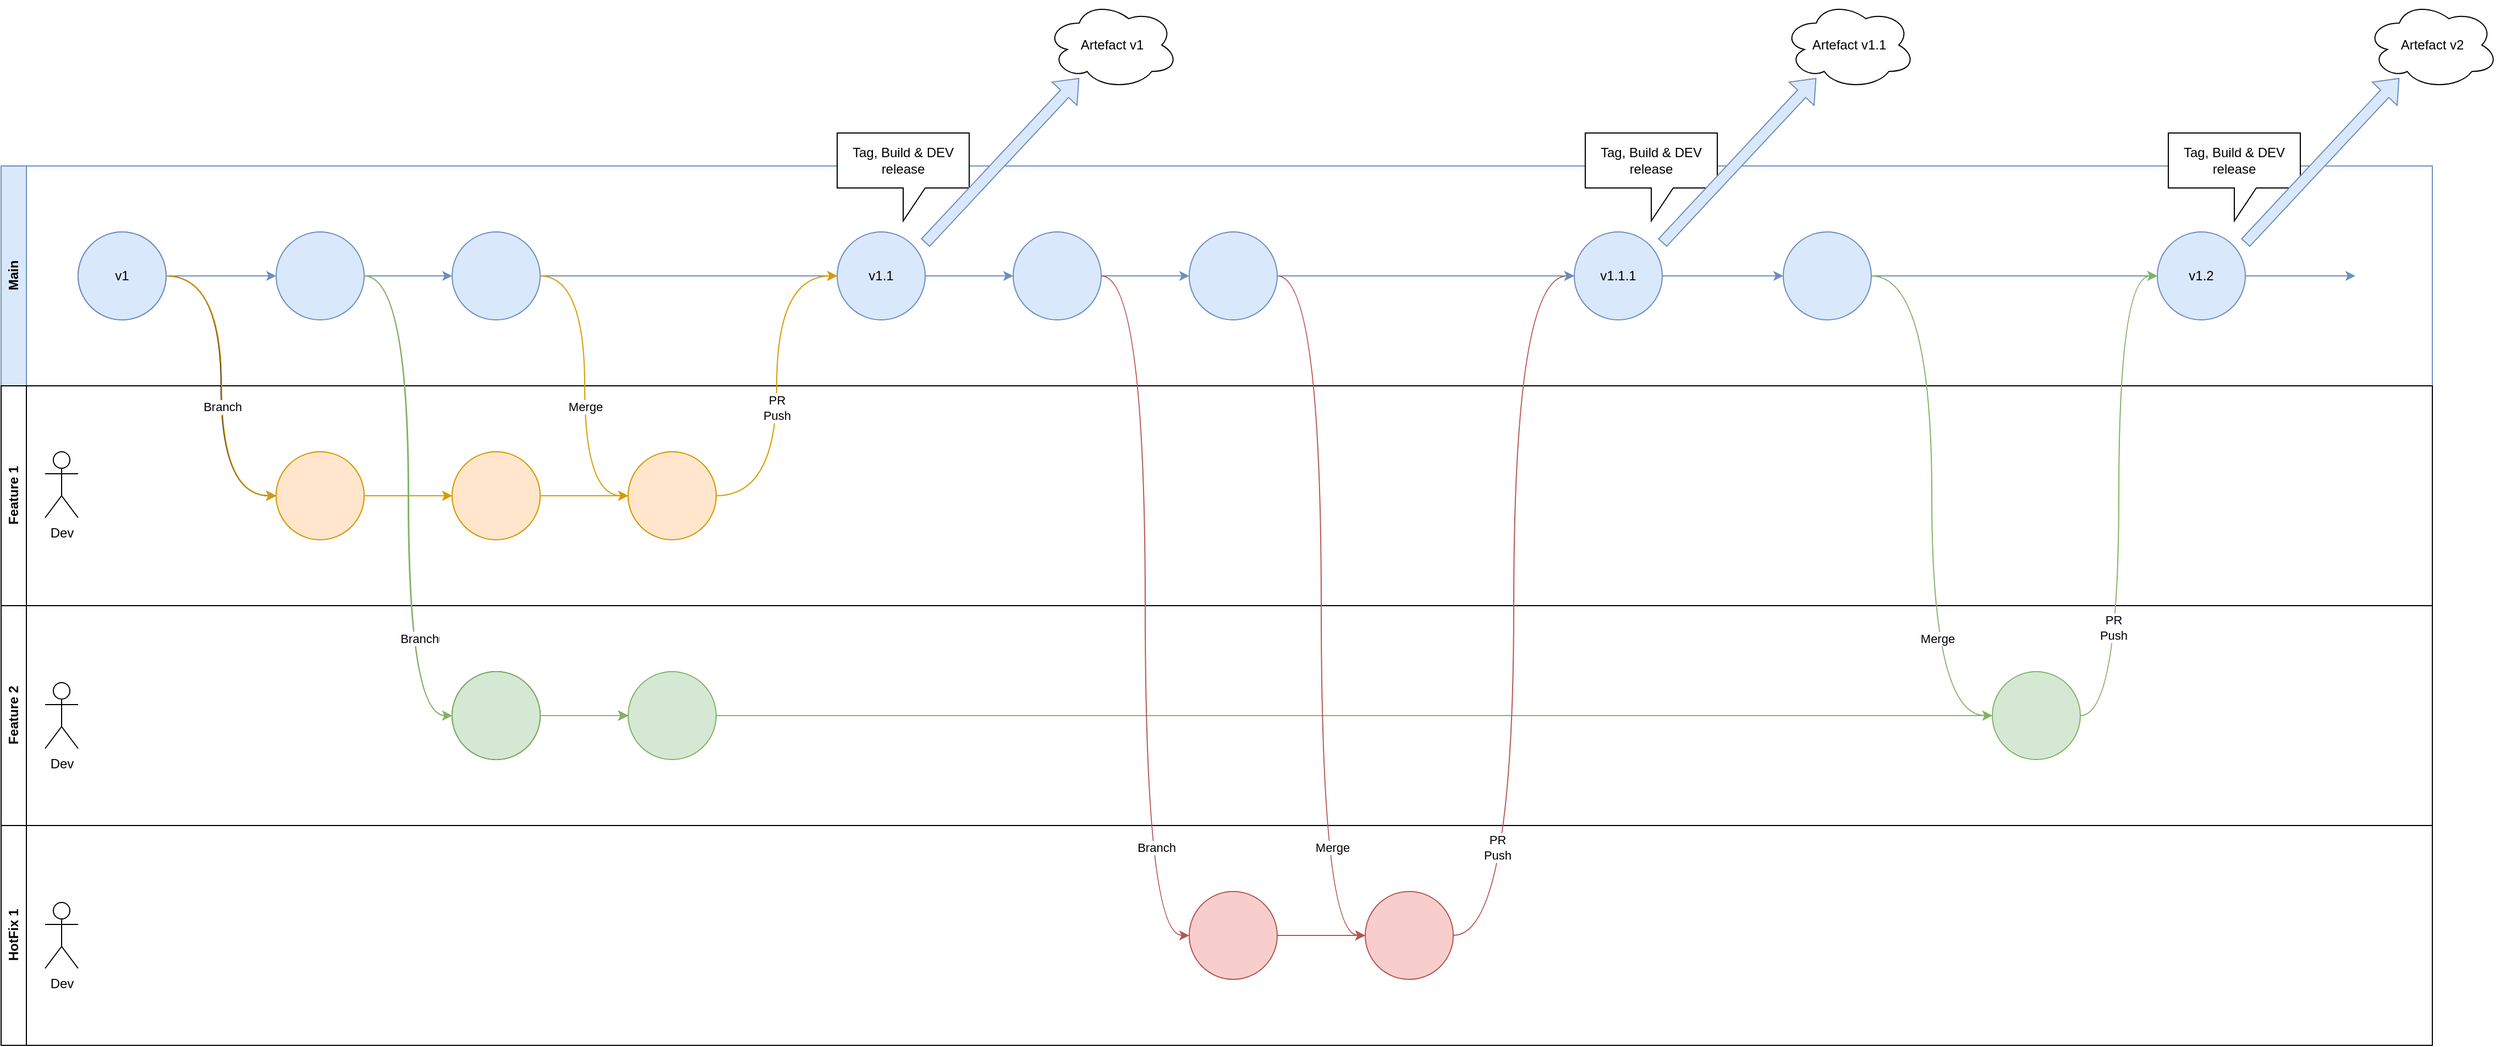<mxfile version="22.1.15" type="device" pages="5">
  <diagram name="GitHubFlow" id="LhCF3r2NaWVlZ1QibF5a">
    <mxGraphModel dx="1886" dy="1970" grid="1" gridSize="10" guides="1" tooltips="1" connect="1" arrows="1" fold="1" page="1" pageScale="1" pageWidth="850" pageHeight="1100" math="0" shadow="0">
      <root>
        <mxCell id="0" />
        <mxCell id="1" parent="0" />
        <mxCell id="m3BakCkrTOuxBGxLeB8T-3" value="Branch" style="edgeStyle=orthogonalEdgeStyle;rounded=0;orthogonalLoop=1;jettySize=auto;html=1;entryX=0;entryY=0.5;entryDx=0;entryDy=0;curved=1;" parent="1" source="m3BakCkrTOuxBGxLeB8T-1" target="m3BakCkrTOuxBGxLeB8T-14" edge="1">
          <mxGeometry x="0.133" relative="1" as="geometry">
            <mxPoint x="290" y="-800" as="targetPoint" />
            <mxPoint as="offset" />
          </mxGeometry>
        </mxCell>
        <mxCell id="m3BakCkrTOuxBGxLeB8T-24" style="edgeStyle=orthogonalEdgeStyle;rounded=0;orthogonalLoop=1;jettySize=auto;html=1;entryX=0;entryY=0.5;entryDx=0;entryDy=0;fillColor=#dae8fc;strokeColor=#6c8ebf;" parent="1" source="m3BakCkrTOuxBGxLeB8T-1" target="m3BakCkrTOuxBGxLeB8T-37" edge="1">
          <mxGeometry relative="1" as="geometry" />
        </mxCell>
        <mxCell id="m3BakCkrTOuxBGxLeB8T-1" value="" style="ellipse;whiteSpace=wrap;html=1;aspect=fixed;fillColor=#dae8fc;strokeColor=#6c8ebf;" parent="1" vertex="1">
          <mxGeometry x="130" y="-840" width="80" height="80" as="geometry" />
        </mxCell>
        <mxCell id="m3BakCkrTOuxBGxLeB8T-8" value="Main" style="swimlane;horizontal=0;whiteSpace=wrap;html=1;fillColor=#dae8fc;strokeColor=#6c8ebf;" parent="1" vertex="1">
          <mxGeometry x="60" y="-900" width="2210" height="200" as="geometry" />
        </mxCell>
        <mxCell id="m3BakCkrTOuxBGxLeB8T-47" value="" style="edgeStyle=orthogonalEdgeStyle;rounded=0;orthogonalLoop=1;jettySize=auto;html=1;fillColor=#dae8fc;strokeColor=#6c8ebf;" parent="m3BakCkrTOuxBGxLeB8T-8" source="m3BakCkrTOuxBGxLeB8T-19" target="m3BakCkrTOuxBGxLeB8T-46" edge="1">
          <mxGeometry relative="1" as="geometry" />
        </mxCell>
        <mxCell id="m3BakCkrTOuxBGxLeB8T-19" value="v1.1" style="ellipse;whiteSpace=wrap;html=1;aspect=fixed;fillColor=#dae8fc;strokeColor=#6c8ebf;" parent="m3BakCkrTOuxBGxLeB8T-8" vertex="1">
          <mxGeometry x="760" y="60" width="80" height="80" as="geometry" />
        </mxCell>
        <mxCell id="m3BakCkrTOuxBGxLeB8T-25" style="edgeStyle=orthogonalEdgeStyle;rounded=0;orthogonalLoop=1;jettySize=auto;html=1;entryX=0;entryY=0.5;entryDx=0;entryDy=0;fillColor=#dae8fc;strokeColor=#6c8ebf;" parent="m3BakCkrTOuxBGxLeB8T-8" source="m3BakCkrTOuxBGxLeB8T-22" target="m3BakCkrTOuxBGxLeB8T-19" edge="1">
          <mxGeometry relative="1" as="geometry" />
        </mxCell>
        <mxCell id="m3BakCkrTOuxBGxLeB8T-22" value="" style="ellipse;whiteSpace=wrap;html=1;aspect=fixed;fillColor=#dae8fc;strokeColor=#6c8ebf;" parent="m3BakCkrTOuxBGxLeB8T-8" vertex="1">
          <mxGeometry x="410" y="60" width="80" height="80" as="geometry" />
        </mxCell>
        <mxCell id="m3BakCkrTOuxBGxLeB8T-38" style="edgeStyle=orthogonalEdgeStyle;rounded=0;orthogonalLoop=1;jettySize=auto;html=1;fillColor=#dae8fc;strokeColor=#6c8ebf;" parent="m3BakCkrTOuxBGxLeB8T-8" source="m3BakCkrTOuxBGxLeB8T-37" target="m3BakCkrTOuxBGxLeB8T-22" edge="1">
          <mxGeometry relative="1" as="geometry" />
        </mxCell>
        <mxCell id="m3BakCkrTOuxBGxLeB8T-37" value="" style="ellipse;whiteSpace=wrap;html=1;aspect=fixed;fillColor=#dae8fc;strokeColor=#6c8ebf;" parent="m3BakCkrTOuxBGxLeB8T-8" vertex="1">
          <mxGeometry x="250" y="60" width="80" height="80" as="geometry" />
        </mxCell>
        <mxCell id="m3BakCkrTOuxBGxLeB8T-53" value="" style="edgeStyle=orthogonalEdgeStyle;rounded=0;orthogonalLoop=1;jettySize=auto;html=1;fillColor=#dae8fc;strokeColor=#6c8ebf;" parent="m3BakCkrTOuxBGxLeB8T-8" source="m3BakCkrTOuxBGxLeB8T-46" target="m3BakCkrTOuxBGxLeB8T-52" edge="1">
          <mxGeometry relative="1" as="geometry" />
        </mxCell>
        <mxCell id="m3BakCkrTOuxBGxLeB8T-46" value="" style="ellipse;whiteSpace=wrap;html=1;aspect=fixed;fillColor=#dae8fc;strokeColor=#6c8ebf;" parent="m3BakCkrTOuxBGxLeB8T-8" vertex="1">
          <mxGeometry x="920" y="60" width="80" height="80" as="geometry" />
        </mxCell>
        <mxCell id="m3BakCkrTOuxBGxLeB8T-52" value="" style="ellipse;whiteSpace=wrap;html=1;aspect=fixed;fillColor=#dae8fc;strokeColor=#6c8ebf;" parent="m3BakCkrTOuxBGxLeB8T-8" vertex="1">
          <mxGeometry x="1080" y="60" width="80" height="80" as="geometry" />
        </mxCell>
        <mxCell id="m3BakCkrTOuxBGxLeB8T-77" value="Tag, Build &amp;amp; DEV release" style="shape=callout;whiteSpace=wrap;html=1;perimeter=calloutPerimeter;" parent="m3BakCkrTOuxBGxLeB8T-8" vertex="1">
          <mxGeometry x="1440" y="-30" width="120" height="80" as="geometry" />
        </mxCell>
        <mxCell id="m3BakCkrTOuxBGxLeB8T-9" value="Feature 1" style="swimlane;horizontal=0;whiteSpace=wrap;html=1;" parent="1" vertex="1">
          <mxGeometry x="60" y="-700" width="2210" height="200" as="geometry" />
        </mxCell>
        <mxCell id="m3BakCkrTOuxBGxLeB8T-16" value="" style="edgeStyle=orthogonalEdgeStyle;rounded=0;orthogonalLoop=1;jettySize=auto;html=1;fillColor=#ffe6cc;strokeColor=#d79b00;" parent="m3BakCkrTOuxBGxLeB8T-9" source="m3BakCkrTOuxBGxLeB8T-14" target="m3BakCkrTOuxBGxLeB8T-15" edge="1">
          <mxGeometry relative="1" as="geometry" />
        </mxCell>
        <mxCell id="m3BakCkrTOuxBGxLeB8T-14" value="" style="ellipse;whiteSpace=wrap;html=1;aspect=fixed;fillColor=#ffe6cc;strokeColor=#d79b00;" parent="m3BakCkrTOuxBGxLeB8T-9" vertex="1">
          <mxGeometry x="250" y="60" width="80" height="80" as="geometry" />
        </mxCell>
        <mxCell id="m3BakCkrTOuxBGxLeB8T-18" value="" style="edgeStyle=orthogonalEdgeStyle;rounded=0;orthogonalLoop=1;jettySize=auto;html=1;fillColor=#ffe6cc;strokeColor=#d79b00;" parent="m3BakCkrTOuxBGxLeB8T-9" source="m3BakCkrTOuxBGxLeB8T-15" target="m3BakCkrTOuxBGxLeB8T-17" edge="1">
          <mxGeometry relative="1" as="geometry" />
        </mxCell>
        <mxCell id="m3BakCkrTOuxBGxLeB8T-15" value="" style="ellipse;whiteSpace=wrap;html=1;aspect=fixed;fillColor=#ffe6cc;strokeColor=#d79b00;" parent="m3BakCkrTOuxBGxLeB8T-9" vertex="1">
          <mxGeometry x="410" y="60" width="80" height="80" as="geometry" />
        </mxCell>
        <mxCell id="m3BakCkrTOuxBGxLeB8T-17" value="" style="ellipse;whiteSpace=wrap;html=1;aspect=fixed;fillColor=#ffe6cc;strokeColor=#d79b00;" parent="m3BakCkrTOuxBGxLeB8T-9" vertex="1">
          <mxGeometry x="570" y="60" width="80" height="80" as="geometry" />
        </mxCell>
        <mxCell id="0xpaCjyFKsnf6U_uG5Tg-1" value="Dev" style="shape=umlActor;verticalLabelPosition=bottom;verticalAlign=top;html=1;outlineConnect=0;" parent="m3BakCkrTOuxBGxLeB8T-9" vertex="1">
          <mxGeometry x="40" y="60" width="30" height="60" as="geometry" />
        </mxCell>
        <mxCell id="m3BakCkrTOuxBGxLeB8T-10" value="Feature 2" style="swimlane;horizontal=0;whiteSpace=wrap;html=1;" parent="1" vertex="1">
          <mxGeometry x="60" y="-500" width="2210" height="200" as="geometry" />
        </mxCell>
        <mxCell id="m3BakCkrTOuxBGxLeB8T-29" value="" style="ellipse;whiteSpace=wrap;html=1;aspect=fixed;" parent="m3BakCkrTOuxBGxLeB8T-10" vertex="1">
          <mxGeometry x="410" y="60" width="80" height="80" as="geometry" />
        </mxCell>
        <mxCell id="m3BakCkrTOuxBGxLeB8T-31" value="" style="ellipse;whiteSpace=wrap;html=1;aspect=fixed;fillColor=#d5e8d4;strokeColor=#82b366;" parent="m3BakCkrTOuxBGxLeB8T-10" vertex="1">
          <mxGeometry x="570" y="60" width="80" height="80" as="geometry" />
        </mxCell>
        <mxCell id="m3BakCkrTOuxBGxLeB8T-28" value="" style="edgeStyle=orthogonalEdgeStyle;rounded=0;orthogonalLoop=1;jettySize=auto;html=1;" parent="m3BakCkrTOuxBGxLeB8T-10" source="m3BakCkrTOuxBGxLeB8T-29" target="m3BakCkrTOuxBGxLeB8T-31" edge="1">
          <mxGeometry relative="1" as="geometry" />
        </mxCell>
        <mxCell id="m3BakCkrTOuxBGxLeB8T-61" value="Branch" style="edgeStyle=orthogonalEdgeStyle;rounded=0;orthogonalLoop=1;jettySize=auto;html=1;curved=1;entryX=0;entryY=0.5;entryDx=0;entryDy=0;fillColor=#d5e8d4;strokeColor=#82b366;" parent="m3BakCkrTOuxBGxLeB8T-10" target="m3BakCkrTOuxBGxLeB8T-62" edge="1">
          <mxGeometry x="0.542" y="10" relative="1" as="geometry">
            <mxPoint x="330" y="-300" as="sourcePoint" />
            <mxPoint as="offset" />
          </mxGeometry>
        </mxCell>
        <mxCell id="m3BakCkrTOuxBGxLeB8T-62" value="" style="ellipse;whiteSpace=wrap;html=1;aspect=fixed;fillColor=#d5e8d4;strokeColor=#82b366;" parent="m3BakCkrTOuxBGxLeB8T-10" vertex="1">
          <mxGeometry x="410" y="60" width="80" height="80" as="geometry" />
        </mxCell>
        <mxCell id="m3BakCkrTOuxBGxLeB8T-63" value="" style="edgeStyle=orthogonalEdgeStyle;rounded=0;orthogonalLoop=1;jettySize=auto;html=1;fillColor=#d5e8d4;strokeColor=#82b366;" parent="m3BakCkrTOuxBGxLeB8T-10" source="m3BakCkrTOuxBGxLeB8T-62" edge="1">
          <mxGeometry relative="1" as="geometry">
            <mxPoint x="570" y="100" as="targetPoint" />
          </mxGeometry>
        </mxCell>
        <mxCell id="0xpaCjyFKsnf6U_uG5Tg-2" value="Dev" style="shape=umlActor;verticalLabelPosition=bottom;verticalAlign=top;html=1;outlineConnect=0;" parent="m3BakCkrTOuxBGxLeB8T-10" vertex="1">
          <mxGeometry x="40" y="70" width="30" height="60" as="geometry" />
        </mxCell>
        <mxCell id="m3BakCkrTOuxBGxLeB8T-11" value="HotFix 1" style="swimlane;horizontal=0;whiteSpace=wrap;html=1;" parent="1" vertex="1">
          <mxGeometry x="60" y="-300" width="2210" height="200" as="geometry" />
        </mxCell>
        <mxCell id="m3BakCkrTOuxBGxLeB8T-42" value="" style="ellipse;whiteSpace=wrap;html=1;aspect=fixed;fillColor=#f8cecc;strokeColor=#b85450;" parent="m3BakCkrTOuxBGxLeB8T-11" vertex="1">
          <mxGeometry x="1080" y="60" width="80" height="80" as="geometry" />
        </mxCell>
        <mxCell id="m3BakCkrTOuxBGxLeB8T-44" value="" style="ellipse;whiteSpace=wrap;html=1;aspect=fixed;fillColor=#f8cecc;strokeColor=#b85450;" parent="m3BakCkrTOuxBGxLeB8T-11" vertex="1">
          <mxGeometry x="1240" y="60" width="80" height="80" as="geometry" />
        </mxCell>
        <mxCell id="m3BakCkrTOuxBGxLeB8T-45" value="" style="edgeStyle=orthogonalEdgeStyle;rounded=0;orthogonalLoop=1;jettySize=auto;html=1;fillColor=#f8cecc;strokeColor=#b85450;" parent="m3BakCkrTOuxBGxLeB8T-11" source="m3BakCkrTOuxBGxLeB8T-42" target="m3BakCkrTOuxBGxLeB8T-44" edge="1">
          <mxGeometry relative="1" as="geometry" />
        </mxCell>
        <mxCell id="GeiCi57s9cvkosPEUwTB-1" value="Dev" style="shape=umlActor;verticalLabelPosition=bottom;verticalAlign=top;html=1;outlineConnect=0;" parent="m3BakCkrTOuxBGxLeB8T-11" vertex="1">
          <mxGeometry x="40" y="70" width="30" height="60" as="geometry" />
        </mxCell>
        <mxCell id="m3BakCkrTOuxBGxLeB8T-20" value="PR&lt;br&gt;Push" style="edgeStyle=orthogonalEdgeStyle;rounded=0;orthogonalLoop=1;jettySize=auto;html=1;entryX=0;entryY=0.5;entryDx=0;entryDy=0;curved=1;fillColor=#ffe6cc;strokeColor=#d79b00;" parent="1" source="m3BakCkrTOuxBGxLeB8T-17" target="m3BakCkrTOuxBGxLeB8T-19" edge="1">
          <mxGeometry x="-0.129" relative="1" as="geometry">
            <mxPoint as="offset" />
          </mxGeometry>
        </mxCell>
        <mxCell id="m3BakCkrTOuxBGxLeB8T-39" value="Branch" style="edgeStyle=orthogonalEdgeStyle;rounded=0;orthogonalLoop=1;jettySize=auto;html=1;curved=1;entryX=0;entryY=0.5;entryDx=0;entryDy=0;fillColor=#d5e8d4;strokeColor=#82b366;" parent="1" source="m3BakCkrTOuxBGxLeB8T-37" target="m3BakCkrTOuxBGxLeB8T-29" edge="1">
          <mxGeometry x="0.542" y="10" relative="1" as="geometry">
            <mxPoint as="offset" />
          </mxGeometry>
        </mxCell>
        <mxCell id="m3BakCkrTOuxBGxLeB8T-26" value="" style="ellipse;whiteSpace=wrap;html=1;aspect=fixed;fillColor=#dae8fc;strokeColor=#6c8ebf;" parent="1" vertex="1">
          <mxGeometry x="1680" y="-840" width="80" height="80" as="geometry" />
        </mxCell>
        <mxCell id="m3BakCkrTOuxBGxLeB8T-32" value="" style="ellipse;whiteSpace=wrap;html=1;aspect=fixed;fillColor=#d5e8d4;strokeColor=#82b366;" parent="1" vertex="1">
          <mxGeometry x="1870" y="-440" width="80" height="80" as="geometry" />
        </mxCell>
        <mxCell id="m3BakCkrTOuxBGxLeB8T-57" style="edgeStyle=orthogonalEdgeStyle;rounded=0;orthogonalLoop=1;jettySize=auto;html=1;fillColor=#dae8fc;strokeColor=#6c8ebf;" parent="1" source="m3BakCkrTOuxBGxLeB8T-34" edge="1">
          <mxGeometry relative="1" as="geometry">
            <mxPoint x="2200" y="-800" as="targetPoint" />
          </mxGeometry>
        </mxCell>
        <mxCell id="m3BakCkrTOuxBGxLeB8T-34" value="v1.2" style="ellipse;whiteSpace=wrap;html=1;aspect=fixed;fillColor=#dae8fc;strokeColor=#6c8ebf;" parent="1" vertex="1">
          <mxGeometry x="2020" y="-840" width="80" height="80" as="geometry" />
        </mxCell>
        <mxCell id="m3BakCkrTOuxBGxLeB8T-30" value="" style="edgeStyle=orthogonalEdgeStyle;rounded=0;orthogonalLoop=1;jettySize=auto;html=1;fillColor=#d5e8d4;strokeColor=#82b366;" parent="1" source="m3BakCkrTOuxBGxLeB8T-31" target="m3BakCkrTOuxBGxLeB8T-32" edge="1">
          <mxGeometry relative="1" as="geometry" />
        </mxCell>
        <mxCell id="m3BakCkrTOuxBGxLeB8T-35" value="" style="edgeStyle=orthogonalEdgeStyle;rounded=0;orthogonalLoop=1;jettySize=auto;html=1;fillColor=#dae8fc;strokeColor=#6c8ebf;" parent="1" source="m3BakCkrTOuxBGxLeB8T-26" target="m3BakCkrTOuxBGxLeB8T-34" edge="1">
          <mxGeometry relative="1" as="geometry" />
        </mxCell>
        <mxCell id="m3BakCkrTOuxBGxLeB8T-40" value="Merge" style="edgeStyle=orthogonalEdgeStyle;rounded=0;orthogonalLoop=1;jettySize=auto;html=1;entryX=0;entryY=0.5;entryDx=0;entryDy=0;curved=1;fillColor=#d5e8d4;strokeColor=#82b366;" parent="1" source="m3BakCkrTOuxBGxLeB8T-26" target="m3BakCkrTOuxBGxLeB8T-32" edge="1">
          <mxGeometry x="0.51" y="5" relative="1" as="geometry">
            <mxPoint as="offset" />
          </mxGeometry>
        </mxCell>
        <mxCell id="m3BakCkrTOuxBGxLeB8T-41" value="PR&lt;br style=&quot;border-color: var(--border-color);&quot;&gt;Push" style="edgeStyle=orthogonalEdgeStyle;rounded=0;orthogonalLoop=1;jettySize=auto;html=1;entryX=0;entryY=0.5;entryDx=0;entryDy=0;curved=1;fillColor=#d5e8d4;strokeColor=#82b366;" parent="1" source="m3BakCkrTOuxBGxLeB8T-32" target="m3BakCkrTOuxBGxLeB8T-34" edge="1">
          <mxGeometry x="-0.511" y="5" relative="1" as="geometry">
            <mxPoint as="offset" />
          </mxGeometry>
        </mxCell>
        <mxCell id="m3BakCkrTOuxBGxLeB8T-48" value="Branch" style="edgeStyle=orthogonalEdgeStyle;rounded=0;orthogonalLoop=1;jettySize=auto;html=1;entryX=0;entryY=0.5;entryDx=0;entryDy=0;curved=1;exitX=1;exitY=0.5;exitDx=0;exitDy=0;fillColor=#f8cecc;strokeColor=#b85450;" parent="1" source="m3BakCkrTOuxBGxLeB8T-46" target="m3BakCkrTOuxBGxLeB8T-42" edge="1">
          <mxGeometry x="0.647" y="10" relative="1" as="geometry">
            <mxPoint as="offset" />
          </mxGeometry>
        </mxCell>
        <mxCell id="m3BakCkrTOuxBGxLeB8T-56" style="edgeStyle=orthogonalEdgeStyle;rounded=0;orthogonalLoop=1;jettySize=auto;html=1;entryX=0;entryY=0.5;entryDx=0;entryDy=0;fillColor=#dae8fc;strokeColor=#6c8ebf;" parent="1" source="m3BakCkrTOuxBGxLeB8T-49" target="m3BakCkrTOuxBGxLeB8T-26" edge="1">
          <mxGeometry relative="1" as="geometry" />
        </mxCell>
        <mxCell id="m3BakCkrTOuxBGxLeB8T-49" value="v1.1.1" style="ellipse;whiteSpace=wrap;html=1;aspect=fixed;fillColor=#dae8fc;strokeColor=#6c8ebf;" parent="1" vertex="1">
          <mxGeometry x="1490" y="-840" width="80" height="80" as="geometry" />
        </mxCell>
        <mxCell id="m3BakCkrTOuxBGxLeB8T-50" value="PR&lt;br&gt;Push" style="edgeStyle=orthogonalEdgeStyle;rounded=0;orthogonalLoop=1;jettySize=auto;html=1;entryX=0;entryY=0.5;entryDx=0;entryDy=0;curved=1;fillColor=#f8cecc;strokeColor=#b85450;" parent="1" source="m3BakCkrTOuxBGxLeB8T-44" target="m3BakCkrTOuxBGxLeB8T-49" edge="1">
          <mxGeometry x="-0.62" y="15" relative="1" as="geometry">
            <mxPoint as="offset" />
          </mxGeometry>
        </mxCell>
        <mxCell id="m3BakCkrTOuxBGxLeB8T-54" value="Merge" style="edgeStyle=orthogonalEdgeStyle;rounded=0;orthogonalLoop=1;jettySize=auto;html=1;entryX=0;entryY=0.5;entryDx=0;entryDy=0;curved=1;fillColor=#f8cecc;strokeColor=#b85450;" parent="1" source="m3BakCkrTOuxBGxLeB8T-52" target="m3BakCkrTOuxBGxLeB8T-44" edge="1">
          <mxGeometry x="0.647" y="10" relative="1" as="geometry">
            <mxPoint as="offset" />
          </mxGeometry>
        </mxCell>
        <mxCell id="m3BakCkrTOuxBGxLeB8T-55" style="edgeStyle=orthogonalEdgeStyle;rounded=0;orthogonalLoop=1;jettySize=auto;html=1;entryX=0;entryY=0.5;entryDx=0;entryDy=0;fillColor=#dae8fc;strokeColor=#6c8ebf;" parent="1" source="m3BakCkrTOuxBGxLeB8T-52" target="m3BakCkrTOuxBGxLeB8T-49" edge="1">
          <mxGeometry relative="1" as="geometry" />
        </mxCell>
        <mxCell id="m3BakCkrTOuxBGxLeB8T-64" value="Branch" style="edgeStyle=orthogonalEdgeStyle;rounded=0;orthogonalLoop=1;jettySize=auto;html=1;entryX=0;entryY=0.5;entryDx=0;entryDy=0;curved=1;fillColor=#ffe6cc;strokeColor=#d79b00;" parent="1" target="m3BakCkrTOuxBGxLeB8T-65" edge="1">
          <mxGeometry x="0.133" relative="1" as="geometry">
            <mxPoint x="210" y="-800" as="sourcePoint" />
            <mxPoint x="290" y="-800" as="targetPoint" />
            <mxPoint as="offset" />
          </mxGeometry>
        </mxCell>
        <mxCell id="m3BakCkrTOuxBGxLeB8T-65" value="" style="ellipse;whiteSpace=wrap;html=1;aspect=fixed;fillColor=#ffe6cc;strokeColor=#d79b00;" parent="1" vertex="1">
          <mxGeometry x="310" y="-640" width="80" height="80" as="geometry" />
        </mxCell>
        <mxCell id="m3BakCkrTOuxBGxLeB8T-66" value="" style="ellipse;whiteSpace=wrap;html=1;aspect=fixed;fillColor=#ffe6cc;strokeColor=#d79b00;" parent="1" vertex="1">
          <mxGeometry x="630" y="-640" width="80" height="80" as="geometry" />
        </mxCell>
        <mxCell id="m3BakCkrTOuxBGxLeB8T-67" value="" style="ellipse;whiteSpace=wrap;html=1;aspect=fixed;fillColor=#ffe6cc;strokeColor=#d79b00;" parent="1" vertex="1">
          <mxGeometry x="470" y="-640" width="80" height="80" as="geometry" />
        </mxCell>
        <mxCell id="m3BakCkrTOuxBGxLeB8T-68" value="" style="edgeStyle=orthogonalEdgeStyle;rounded=0;orthogonalLoop=1;jettySize=auto;html=1;fillColor=#ffe6cc;strokeColor=#d79b00;" parent="1" source="m3BakCkrTOuxBGxLeB8T-65" target="m3BakCkrTOuxBGxLeB8T-67" edge="1">
          <mxGeometry relative="1" as="geometry" />
        </mxCell>
        <mxCell id="m3BakCkrTOuxBGxLeB8T-69" value="Merge" style="edgeStyle=orthogonalEdgeStyle;rounded=0;orthogonalLoop=1;jettySize=auto;html=1;entryX=0;entryY=0.5;entryDx=0;entryDy=0;curved=1;fillColor=#ffe6cc;strokeColor=#d79b00;" parent="1" target="m3BakCkrTOuxBGxLeB8T-66" edge="1">
          <mxGeometry x="0.143" relative="1" as="geometry">
            <mxPoint x="550" y="-800" as="sourcePoint" />
            <mxPoint as="offset" />
          </mxGeometry>
        </mxCell>
        <mxCell id="m3BakCkrTOuxBGxLeB8T-70" value="" style="edgeStyle=orthogonalEdgeStyle;rounded=0;orthogonalLoop=1;jettySize=auto;html=1;fillColor=#ffe6cc;strokeColor=#d79b00;" parent="1" source="m3BakCkrTOuxBGxLeB8T-67" target="m3BakCkrTOuxBGxLeB8T-66" edge="1">
          <mxGeometry relative="1" as="geometry" />
        </mxCell>
        <mxCell id="m3BakCkrTOuxBGxLeB8T-71" value="v1" style="ellipse;whiteSpace=wrap;html=1;aspect=fixed;fillColor=#dae8fc;strokeColor=#6c8ebf;" parent="1" vertex="1">
          <mxGeometry x="130" y="-840" width="80" height="80" as="geometry" />
        </mxCell>
        <mxCell id="m3BakCkrTOuxBGxLeB8T-73" value="Tag, Build &amp;amp; DEV release" style="shape=callout;whiteSpace=wrap;html=1;perimeter=calloutPerimeter;" parent="1" vertex="1">
          <mxGeometry x="820" y="-930" width="120" height="80" as="geometry" />
        </mxCell>
        <mxCell id="m3BakCkrTOuxBGxLeB8T-78" value="Tag, Build &amp;amp; DEV release" style="shape=callout;whiteSpace=wrap;html=1;perimeter=calloutPerimeter;" parent="1" vertex="1">
          <mxGeometry x="2030" y="-930" width="120" height="80" as="geometry" />
        </mxCell>
        <mxCell id="WhpGDYoasqL0wvgJwYPR-1" value="" style="shape=flexArrow;endArrow=classic;html=1;rounded=0;fillColor=#dae8fc;strokeColor=#6c8ebf;" parent="1" edge="1">
          <mxGeometry width="50" height="50" relative="1" as="geometry">
            <mxPoint x="900" y="-830" as="sourcePoint" />
            <mxPoint x="1040" y="-980" as="targetPoint" />
          </mxGeometry>
        </mxCell>
        <mxCell id="WhpGDYoasqL0wvgJwYPR-2" value="Artefact v1" style="ellipse;shape=cloud;whiteSpace=wrap;html=1;" parent="1" vertex="1">
          <mxGeometry x="1010" y="-1050" width="120" height="80" as="geometry" />
        </mxCell>
        <mxCell id="WhpGDYoasqL0wvgJwYPR-3" value="" style="shape=flexArrow;endArrow=classic;html=1;rounded=0;fillColor=#dae8fc;strokeColor=#6c8ebf;" parent="1" edge="1">
          <mxGeometry width="50" height="50" relative="1" as="geometry">
            <mxPoint x="1570" y="-830" as="sourcePoint" />
            <mxPoint x="1710" y="-980" as="targetPoint" />
          </mxGeometry>
        </mxCell>
        <mxCell id="WhpGDYoasqL0wvgJwYPR-4" value="Artefact v1.1" style="ellipse;shape=cloud;whiteSpace=wrap;html=1;" parent="1" vertex="1">
          <mxGeometry x="1680" y="-1050" width="120" height="80" as="geometry" />
        </mxCell>
        <mxCell id="WhpGDYoasqL0wvgJwYPR-5" value="" style="shape=flexArrow;endArrow=classic;html=1;rounded=0;fillColor=#dae8fc;strokeColor=#6c8ebf;" parent="1" edge="1">
          <mxGeometry width="50" height="50" relative="1" as="geometry">
            <mxPoint x="2100" y="-830" as="sourcePoint" />
            <mxPoint x="2240" y="-980" as="targetPoint" />
          </mxGeometry>
        </mxCell>
        <mxCell id="WhpGDYoasqL0wvgJwYPR-6" value="Artefact v2" style="ellipse;shape=cloud;whiteSpace=wrap;html=1;" parent="1" vertex="1">
          <mxGeometry x="2210" y="-1050" width="120" height="80" as="geometry" />
        </mxCell>
      </root>
    </mxGraphModel>
  </diagram>
  <diagram name="GitLabFlow" id="EujLK__r8YuEPD91L4iT">
    <mxGraphModel dx="1886" dy="1970" grid="1" gridSize="10" guides="1" tooltips="1" connect="1" arrows="1" fold="1" page="1" pageScale="1" pageWidth="850" pageHeight="1100" math="0" shadow="0">
      <root>
        <mxCell id="auzZe-Kqoyak0Po6J_6k-0" />
        <mxCell id="auzZe-Kqoyak0Po6J_6k-1" parent="auzZe-Kqoyak0Po6J_6k-0" />
        <mxCell id="auzZe-Kqoyak0Po6J_6k-4" value="" style="ellipse;whiteSpace=wrap;html=1;aspect=fixed;fillColor=#dae8fc;strokeColor=#6c8ebf;" parent="auzZe-Kqoyak0Po6J_6k-1" vertex="1">
          <mxGeometry x="110" y="100" width="80" height="80" as="geometry" />
        </mxCell>
        <mxCell id="auzZe-Kqoyak0Po6J_6k-5" value="DEV" style="swimlane;horizontal=0;whiteSpace=wrap;html=1;fillColor=#dae8fc;strokeColor=#6c8ebf;" parent="auzZe-Kqoyak0Po6J_6k-1" vertex="1">
          <mxGeometry x="40" y="40" width="1880" height="200" as="geometry" />
        </mxCell>
        <mxCell id="tnWxyNLt2FiHgPI377oE-0" value="Dev" style="shape=umlActor;verticalLabelPosition=bottom;verticalAlign=top;html=1;outlineConnect=0;" parent="auzZe-Kqoyak0Po6J_6k-5" vertex="1">
          <mxGeometry x="30" y="70" width="30" height="60" as="geometry" />
        </mxCell>
        <mxCell id="Zw-6NtkazHFqrKBdDkFL-11" value="" style="edgeStyle=orthogonalEdgeStyle;rounded=0;orthogonalLoop=1;jettySize=auto;html=1;fillColor=#dae8fc;strokeColor=#6c8ebf;" parent="auzZe-Kqoyak0Po6J_6k-5" source="Zw-6NtkazHFqrKBdDkFL-2" target="Zw-6NtkazHFqrKBdDkFL-10" edge="1">
          <mxGeometry relative="1" as="geometry" />
        </mxCell>
        <mxCell id="Zw-6NtkazHFqrKBdDkFL-2" value="IR - bar1.1" style="ellipse;whiteSpace=wrap;html=1;aspect=fixed;fillColor=#dae8fc;strokeColor=#6c8ebf;" parent="auzZe-Kqoyak0Po6J_6k-5" vertex="1">
          <mxGeometry x="400" y="60" width="80" height="80" as="geometry" />
        </mxCell>
        <mxCell id="djqAnQ4RIdwEAbquAlJI-8" value="" style="edgeStyle=orthogonalEdgeStyle;rounded=0;orthogonalLoop=1;jettySize=auto;html=1;" parent="auzZe-Kqoyak0Po6J_6k-5" source="Zw-6NtkazHFqrKBdDkFL-10" target="djqAnQ4RIdwEAbquAlJI-7" edge="1">
          <mxGeometry relative="1" as="geometry" />
        </mxCell>
        <mxCell id="Zw-6NtkazHFqrKBdDkFL-10" value="IR - bar1.2" style="ellipse;whiteSpace=wrap;html=1;aspect=fixed;fillColor=#dae8fc;strokeColor=#6c8ebf;" parent="auzZe-Kqoyak0Po6J_6k-5" vertex="1">
          <mxGeometry x="560" y="60" width="80" height="80" as="geometry" />
        </mxCell>
        <mxCell id="Z3MneDuqIt_lZGY9wJsY-9" value="" style="ellipse;whiteSpace=wrap;html=1;aspect=fixed;fillColor=#dae8fc;strokeColor=#6c8ebf;" parent="auzZe-Kqoyak0Po6J_6k-5" vertex="1">
          <mxGeometry x="240" y="60" width="80" height="80" as="geometry" />
        </mxCell>
        <mxCell id="Z3MneDuqIt_lZGY9wJsY-0" style="edgeStyle=orthogonalEdgeStyle;rounded=0;orthogonalLoop=1;jettySize=auto;html=1;fillColor=#dae8fc;strokeColor=#6c8ebf;exitX=1;exitY=0.5;exitDx=0;exitDy=0;entryX=0;entryY=0.5;entryDx=0;entryDy=0;" parent="auzZe-Kqoyak0Po6J_6k-5" source="Z3MneDuqIt_lZGY9wJsY-9" target="Zw-6NtkazHFqrKBdDkFL-2" edge="1">
          <mxGeometry relative="1" as="geometry">
            <mxPoint x="149.5" y="90" as="sourcePoint" />
            <mxPoint x="550" y="110" as="targetPoint" />
          </mxGeometry>
        </mxCell>
        <mxCell id="djqAnQ4RIdwEAbquAlJI-10" value="" style="edgeStyle=orthogonalEdgeStyle;rounded=0;orthogonalLoop=1;jettySize=auto;html=1;" parent="auzZe-Kqoyak0Po6J_6k-5" source="djqAnQ4RIdwEAbquAlJI-7" target="djqAnQ4RIdwEAbquAlJI-9" edge="1">
          <mxGeometry relative="1" as="geometry" />
        </mxCell>
        <mxCell id="djqAnQ4RIdwEAbquAlJI-7" value="IR - bar1.3" style="ellipse;whiteSpace=wrap;html=1;aspect=fixed;fillColor=#dae8fc;strokeColor=#6c8ebf;" parent="auzZe-Kqoyak0Po6J_6k-5" vertex="1">
          <mxGeometry x="720" y="60" width="80" height="80" as="geometry" />
        </mxCell>
        <mxCell id="djqAnQ4RIdwEAbquAlJI-12" value="" style="edgeStyle=orthogonalEdgeStyle;rounded=0;orthogonalLoop=1;jettySize=auto;html=1;" parent="auzZe-Kqoyak0Po6J_6k-5" source="djqAnQ4RIdwEAbquAlJI-9" target="djqAnQ4RIdwEAbquAlJI-11" edge="1">
          <mxGeometry relative="1" as="geometry" />
        </mxCell>
        <mxCell id="djqAnQ4RIdwEAbquAlJI-9" value="" style="ellipse;whiteSpace=wrap;html=1;aspect=fixed;fillColor=#dae8fc;strokeColor=#6c8ebf;" parent="auzZe-Kqoyak0Po6J_6k-5" vertex="1">
          <mxGeometry x="880" y="60" width="80" height="80" as="geometry" />
        </mxCell>
        <mxCell id="djqAnQ4RIdwEAbquAlJI-14" value="" style="edgeStyle=orthogonalEdgeStyle;rounded=0;orthogonalLoop=1;jettySize=auto;html=1;" parent="auzZe-Kqoyak0Po6J_6k-5" source="djqAnQ4RIdwEAbquAlJI-11" target="djqAnQ4RIdwEAbquAlJI-13" edge="1">
          <mxGeometry relative="1" as="geometry" />
        </mxCell>
        <mxCell id="djqAnQ4RIdwEAbquAlJI-11" value="" style="ellipse;whiteSpace=wrap;html=1;aspect=fixed;fillColor=#dae8fc;strokeColor=#6c8ebf;" parent="auzZe-Kqoyak0Po6J_6k-5" vertex="1">
          <mxGeometry x="1040" y="60" width="80" height="80" as="geometry" />
        </mxCell>
        <mxCell id="djqAnQ4RIdwEAbquAlJI-16" value="" style="edgeStyle=orthogonalEdgeStyle;rounded=0;orthogonalLoop=1;jettySize=auto;html=1;" parent="auzZe-Kqoyak0Po6J_6k-5" source="djqAnQ4RIdwEAbquAlJI-13" target="djqAnQ4RIdwEAbquAlJI-15" edge="1">
          <mxGeometry relative="1" as="geometry" />
        </mxCell>
        <mxCell id="djqAnQ4RIdwEAbquAlJI-13" value="" style="ellipse;whiteSpace=wrap;html=1;aspect=fixed;fillColor=#dae8fc;strokeColor=#6c8ebf;" parent="auzZe-Kqoyak0Po6J_6k-5" vertex="1">
          <mxGeometry x="1200" y="60" width="80" height="80" as="geometry" />
        </mxCell>
        <mxCell id="djqAnQ4RIdwEAbquAlJI-18" value="" style="edgeStyle=orthogonalEdgeStyle;rounded=0;orthogonalLoop=1;jettySize=auto;html=1;" parent="auzZe-Kqoyak0Po6J_6k-5" source="djqAnQ4RIdwEAbquAlJI-15" target="djqAnQ4RIdwEAbquAlJI-17" edge="1">
          <mxGeometry relative="1" as="geometry" />
        </mxCell>
        <mxCell id="djqAnQ4RIdwEAbquAlJI-15" value="" style="ellipse;whiteSpace=wrap;html=1;aspect=fixed;fillColor=#dae8fc;strokeColor=#6c8ebf;" parent="auzZe-Kqoyak0Po6J_6k-5" vertex="1">
          <mxGeometry x="1360" y="60" width="80" height="80" as="geometry" />
        </mxCell>
        <mxCell id="djqAnQ4RIdwEAbquAlJI-20" value="" style="edgeStyle=orthogonalEdgeStyle;rounded=0;orthogonalLoop=1;jettySize=auto;html=1;" parent="auzZe-Kqoyak0Po6J_6k-5" source="djqAnQ4RIdwEAbquAlJI-17" target="djqAnQ4RIdwEAbquAlJI-19" edge="1">
          <mxGeometry relative="1" as="geometry" />
        </mxCell>
        <mxCell id="djqAnQ4RIdwEAbquAlJI-17" value="" style="ellipse;whiteSpace=wrap;html=1;aspect=fixed;fillColor=#dae8fc;strokeColor=#6c8ebf;" parent="auzZe-Kqoyak0Po6J_6k-5" vertex="1">
          <mxGeometry x="1520" y="60" width="80" height="80" as="geometry" />
        </mxCell>
        <mxCell id="djqAnQ4RIdwEAbquAlJI-19" value="" style="ellipse;whiteSpace=wrap;html=1;aspect=fixed;fillColor=#dae8fc;strokeColor=#6c8ebf;" parent="auzZe-Kqoyak0Po6J_6k-5" vertex="1">
          <mxGeometry x="1680" y="60" width="80" height="80" as="geometry" />
        </mxCell>
        <mxCell id="auzZe-Kqoyak0Po6J_6k-16" value="Pre-Prod" style="swimlane;horizontal=0;whiteSpace=wrap;html=1;" parent="auzZe-Kqoyak0Po6J_6k-1" vertex="1">
          <mxGeometry x="40" y="240" width="1880" height="200" as="geometry" />
        </mxCell>
        <mxCell id="Zw-6NtkazHFqrKBdDkFL-4" value="" style="ellipse;whiteSpace=wrap;html=1;aspect=fixed;fillColor=#ffe6cc;strokeColor=#d79b00;" parent="auzZe-Kqoyak0Po6J_6k-16" vertex="1">
          <mxGeometry x="880" y="60" width="80" height="80" as="geometry" />
        </mxCell>
        <mxCell id="djqAnQ4RIdwEAbquAlJI-28" value="Deploy" style="shape=callout;whiteSpace=wrap;html=1;perimeter=calloutPerimeter;" parent="auzZe-Kqoyak0Po6J_6k-16" vertex="1">
          <mxGeometry x="880" y="-20" width="120" height="80" as="geometry" />
        </mxCell>
        <mxCell id="j0VW3USq9tJbdgEfP7cR-5" style="edgeStyle=orthogonalEdgeStyle;rounded=0;orthogonalLoop=1;jettySize=auto;html=1;entryX=0;entryY=0.5;entryDx=0;entryDy=0;fillColor=#ffe6cc;strokeColor=#d79b00;" parent="auzZe-Kqoyak0Po6J_6k-16" source="j0VW3USq9tJbdgEfP7cR-0" target="Zw-6NtkazHFqrKBdDkFL-4" edge="1">
          <mxGeometry relative="1" as="geometry" />
        </mxCell>
        <mxCell id="j0VW3USq9tJbdgEfP7cR-0" value="" style="ellipse;whiteSpace=wrap;html=1;aspect=fixed;fillColor=#ffe6cc;strokeColor=#d79b00;" parent="auzZe-Kqoyak0Po6J_6k-16" vertex="1">
          <mxGeometry x="400" y="60" width="80" height="80" as="geometry" />
        </mxCell>
        <mxCell id="auzZe-Kqoyak0Po6J_6k-22" value="Prod" style="swimlane;horizontal=0;whiteSpace=wrap;html=1;" parent="auzZe-Kqoyak0Po6J_6k-1" vertex="1">
          <mxGeometry x="40" y="440" width="1880" height="200" as="geometry" />
        </mxCell>
        <mxCell id="j0VW3USq9tJbdgEfP7cR-9" value="" style="edgeStyle=orthogonalEdgeStyle;rounded=0;orthogonalLoop=1;jettySize=auto;html=1;fillColor=#d5e8d4;strokeColor=#82b366;" parent="auzZe-Kqoyak0Po6J_6k-22" source="j0VW3USq9tJbdgEfP7cR-6" edge="1">
          <mxGeometry relative="1" as="geometry">
            <mxPoint x="1520" y="100" as="targetPoint" />
          </mxGeometry>
        </mxCell>
        <mxCell id="j0VW3USq9tJbdgEfP7cR-6" value="" style="ellipse;whiteSpace=wrap;html=1;aspect=fixed;fillColor=#d5e8d4;strokeColor=#82b366;" parent="auzZe-Kqoyak0Po6J_6k-22" vertex="1">
          <mxGeometry x="1040" y="60" width="80" height="80" as="geometry" />
        </mxCell>
        <mxCell id="auzZe-Kqoyak0Po6J_6k-27" value="" style="ellipse;whiteSpace=wrap;html=1;aspect=fixed;fillColor=#d5e8d4;strokeColor=#82b366;" parent="auzZe-Kqoyak0Po6J_6k-22" vertex="1">
          <mxGeometry x="1520" y="60" width="80" height="80" as="geometry" />
        </mxCell>
        <mxCell id="Zw-6NtkazHFqrKBdDkFL-7" value="Deploy" style="shape=callout;whiteSpace=wrap;html=1;perimeter=calloutPerimeter;" parent="auzZe-Kqoyak0Po6J_6k-22" vertex="1">
          <mxGeometry x="1520" y="-20" width="120" height="80" as="geometry" />
        </mxCell>
        <mxCell id="auzZe-Kqoyak0Po6J_6k-57" value="" style="ellipse;whiteSpace=wrap;html=1;aspect=fixed;fillColor=#dae8fc;strokeColor=#6c8ebf;" parent="auzZe-Kqoyak0Po6J_6k-1" vertex="1">
          <mxGeometry x="110" y="100" width="80" height="80" as="geometry" />
        </mxCell>
        <mxCell id="Z3MneDuqIt_lZGY9wJsY-10" value="" style="edgeStyle=orthogonalEdgeStyle;rounded=0;orthogonalLoop=1;jettySize=auto;html=1;fillColor=#dae8fc;strokeColor=#6c8ebf;exitX=1;exitY=0.5;exitDx=0;exitDy=0;entryX=0;entryY=0.5;entryDx=0;entryDy=0;" parent="auzZe-Kqoyak0Po6J_6k-1" source="auzZe-Kqoyak0Po6J_6k-57" target="Z3MneDuqIt_lZGY9wJsY-9" edge="1">
          <mxGeometry relative="1" as="geometry">
            <mxPoint x="190" y="140" as="sourcePoint" />
            <mxPoint x="610" y="140" as="targetPoint" />
          </mxGeometry>
        </mxCell>
        <mxCell id="Z3MneDuqIt_lZGY9wJsY-11" value="DEV Continous&lt;br&gt;Deployment" style="shape=callout;whiteSpace=wrap;html=1;perimeter=calloutPerimeter;base=20;" parent="auzZe-Kqoyak0Po6J_6k-1" vertex="1">
          <mxGeometry x="40" y="-30" width="120" height="80" as="geometry" />
        </mxCell>
        <mxCell id="djqAnQ4RIdwEAbquAlJI-0" value="Release Prep" style="swimlane;horizontal=0;whiteSpace=wrap;html=1;" parent="auzZe-Kqoyak0Po6J_6k-1" vertex="1">
          <mxGeometry x="40" y="640" width="1880" height="200" as="geometry" />
        </mxCell>
        <mxCell id="djqAnQ4RIdwEAbquAlJI-5" value="" style="edgeStyle=orthogonalEdgeStyle;rounded=0;orthogonalLoop=1;jettySize=auto;html=1;fillColor=#fff2cc;strokeColor=#d6b656;" parent="djqAnQ4RIdwEAbquAlJI-0" source="djqAnQ4RIdwEAbquAlJI-1" target="djqAnQ4RIdwEAbquAlJI-4" edge="1">
          <mxGeometry relative="1" as="geometry" />
        </mxCell>
        <mxCell id="djqAnQ4RIdwEAbquAlJI-1" value="" style="ellipse;whiteSpace=wrap;html=1;aspect=fixed;fillColor=#fff2cc;strokeColor=#d6b656;" parent="djqAnQ4RIdwEAbquAlJI-0" vertex="1">
          <mxGeometry x="560" y="60" width="80" height="80" as="geometry" />
        </mxCell>
        <mxCell id="djqAnQ4RIdwEAbquAlJI-4" value="" style="ellipse;whiteSpace=wrap;html=1;aspect=fixed;fillColor=#fff2cc;strokeColor=#d6b656;" parent="djqAnQ4RIdwEAbquAlJI-0" vertex="1">
          <mxGeometry x="720" y="60" width="80" height="80" as="geometry" />
        </mxCell>
        <mxCell id="j0VW3USq9tJbdgEfP7cR-14" style="edgeStyle=orthogonalEdgeStyle;rounded=0;orthogonalLoop=1;jettySize=auto;html=1;fillColor=#fff2cc;strokeColor=#d6b656;" parent="djqAnQ4RIdwEAbquAlJI-0" source="j0VW3USq9tJbdgEfP7cR-1" target="djqAnQ4RIdwEAbquAlJI-1" edge="1">
          <mxGeometry relative="1" as="geometry" />
        </mxCell>
        <mxCell id="j0VW3USq9tJbdgEfP7cR-1" value="" style="ellipse;whiteSpace=wrap;html=1;aspect=fixed;fillColor=#fff2cc;strokeColor=#d6b656;" parent="djqAnQ4RIdwEAbquAlJI-0" vertex="1">
          <mxGeometry x="400" y="60" width="80" height="80" as="geometry" />
        </mxCell>
        <mxCell id="KvydRIC6KcE_-ypGyNu0-0" value="Dev" style="shape=umlActor;verticalLabelPosition=bottom;verticalAlign=top;html=1;outlineConnect=0;" vertex="1" parent="djqAnQ4RIdwEAbquAlJI-0">
          <mxGeometry x="40" y="70" width="30" height="60" as="geometry" />
        </mxCell>
        <mxCell id="djqAnQ4RIdwEAbquAlJI-29" value="Add env specifiv config" style="shape=callout;whiteSpace=wrap;html=1;perimeter=calloutPerimeter;" parent="djqAnQ4RIdwEAbquAlJI-0" vertex="1">
          <mxGeometry x="390" y="-20" width="120" height="80" as="geometry" />
        </mxCell>
        <mxCell id="djqAnQ4RIdwEAbquAlJI-6" value="Approve &amp;amp;&lt;br&gt;Merge" style="edgeStyle=orthogonalEdgeStyle;rounded=0;orthogonalLoop=1;jettySize=auto;html=1;entryX=0;entryY=0.5;entryDx=0;entryDy=0;fillColor=#ffe6cc;strokeColor=#d79b00;curved=1;" parent="auzZe-Kqoyak0Po6J_6k-1" source="djqAnQ4RIdwEAbquAlJI-4" target="Zw-6NtkazHFqrKBdDkFL-4" edge="1">
          <mxGeometry relative="1" as="geometry">
            <mxPoint as="offset" />
          </mxGeometry>
        </mxCell>
        <mxCell id="djqAnQ4RIdwEAbquAlJI-23" value="Release Prep" style="swimlane;horizontal=0;whiteSpace=wrap;html=1;" parent="auzZe-Kqoyak0Po6J_6k-1" vertex="1">
          <mxGeometry x="40" y="840" width="1880" height="200" as="geometry" />
        </mxCell>
        <mxCell id="djqAnQ4RIdwEAbquAlJI-24" value="" style="edgeStyle=orthogonalEdgeStyle;rounded=0;orthogonalLoop=1;jettySize=auto;html=1;fillColor=#fff2cc;strokeColor=#d6b656;" parent="djqAnQ4RIdwEAbquAlJI-23" source="djqAnQ4RIdwEAbquAlJI-25" target="djqAnQ4RIdwEAbquAlJI-26" edge="1">
          <mxGeometry relative="1" as="geometry" />
        </mxCell>
        <mxCell id="djqAnQ4RIdwEAbquAlJI-25" value="" style="ellipse;whiteSpace=wrap;html=1;aspect=fixed;fillColor=#fff2cc;strokeColor=#d6b656;" parent="djqAnQ4RIdwEAbquAlJI-23" vertex="1">
          <mxGeometry x="1040" y="60" width="80" height="80" as="geometry" />
        </mxCell>
        <mxCell id="j0VW3USq9tJbdgEfP7cR-12" value="" style="edgeStyle=orthogonalEdgeStyle;rounded=0;orthogonalLoop=1;jettySize=auto;html=1;fillColor=#fff2cc;strokeColor=#d6b656;" parent="djqAnQ4RIdwEAbquAlJI-23" source="djqAnQ4RIdwEAbquAlJI-26" target="j0VW3USq9tJbdgEfP7cR-11" edge="1">
          <mxGeometry relative="1" as="geometry" />
        </mxCell>
        <mxCell id="djqAnQ4RIdwEAbquAlJI-26" value="" style="ellipse;whiteSpace=wrap;html=1;aspect=fixed;fillColor=#fff2cc;strokeColor=#d6b656;" parent="djqAnQ4RIdwEAbquAlJI-23" vertex="1">
          <mxGeometry x="1200" y="60" width="80" height="80" as="geometry" />
        </mxCell>
        <mxCell id="djqAnQ4RIdwEAbquAlJI-30" value="Add env specifiv config" style="shape=callout;whiteSpace=wrap;html=1;perimeter=calloutPerimeter;" parent="djqAnQ4RIdwEAbquAlJI-23" vertex="1">
          <mxGeometry x="1030" y="-20" width="120" height="80" as="geometry" />
        </mxCell>
        <mxCell id="j0VW3USq9tJbdgEfP7cR-11" value="" style="ellipse;whiteSpace=wrap;html=1;aspect=fixed;fillColor=#fff2cc;strokeColor=#d6b656;" parent="djqAnQ4RIdwEAbquAlJI-23" vertex="1">
          <mxGeometry x="1360" y="60" width="80" height="80" as="geometry" />
        </mxCell>
        <mxCell id="KvydRIC6KcE_-ypGyNu0-2" value="Dev" style="shape=umlActor;verticalLabelPosition=bottom;verticalAlign=top;html=1;outlineConnect=0;" vertex="1" parent="djqAnQ4RIdwEAbquAlJI-23">
          <mxGeometry x="40" y="70" width="30" height="60" as="geometry" />
        </mxCell>
        <mxCell id="KvydRIC6KcE_-ypGyNu0-3" value="Tag" style="shape=callout;whiteSpace=wrap;html=1;perimeter=calloutPerimeter;" vertex="1" parent="djqAnQ4RIdwEAbquAlJI-23">
          <mxGeometry x="1190" y="-20" width="120" height="80" as="geometry" />
        </mxCell>
        <mxCell id="djqAnQ4RIdwEAbquAlJI-27" value="Release Prep&lt;br style=&quot;border-color: var(--border-color);&quot;&gt;Merge (or cherry pick)" style="edgeStyle=orthogonalEdgeStyle;rounded=0;orthogonalLoop=1;jettySize=auto;html=1;entryX=0;entryY=0.5;entryDx=0;entryDy=0;curved=1;exitX=1;exitY=0.5;exitDx=0;exitDy=0;fillColor=#fff2cc;strokeColor=#d6b656;" parent="auzZe-Kqoyak0Po6J_6k-1" source="Zw-6NtkazHFqrKBdDkFL-4" target="djqAnQ4RIdwEAbquAlJI-25" edge="1">
          <mxGeometry x="-0.706" y="-10" relative="1" as="geometry">
            <mxPoint as="offset" />
          </mxGeometry>
        </mxCell>
        <mxCell id="j0VW3USq9tJbdgEfP7cR-3" value="Release Prep&lt;br&gt;Merge (or cherry pick)" style="edgeStyle=orthogonalEdgeStyle;rounded=0;orthogonalLoop=1;jettySize=auto;html=1;entryX=0;entryY=0.5;entryDx=0;entryDy=0;curved=1;fillColor=#fff2cc;strokeColor=#d6b656;" parent="auzZe-Kqoyak0Po6J_6k-1" source="Z3MneDuqIt_lZGY9wJsY-9" target="j0VW3USq9tJbdgEfP7cR-1" edge="1">
          <mxGeometry relative="1" as="geometry" />
        </mxCell>
        <mxCell id="j0VW3USq9tJbdgEfP7cR-4" value="Merge" style="edgeStyle=orthogonalEdgeStyle;rounded=0;orthogonalLoop=1;jettySize=auto;html=1;entryX=0;entryY=0.5;entryDx=0;entryDy=0;curved=1;fillColor=#fff2cc;strokeColor=#d6b656;" parent="auzZe-Kqoyak0Po6J_6k-1" source="j0VW3USq9tJbdgEfP7cR-0" target="djqAnQ4RIdwEAbquAlJI-1" edge="1">
          <mxGeometry relative="1" as="geometry" />
        </mxCell>
        <mxCell id="Zw-6NtkazHFqrKBdDkFL-8" value="Approve &amp;amp;&lt;br style=&quot;border-color: var(--border-color);&quot;&gt;Merge" style="edgeStyle=orthogonalEdgeStyle;rounded=0;orthogonalLoop=1;jettySize=auto;html=1;entryX=0;entryY=0.5;entryDx=0;entryDy=0;fillColor=#d5e8d4;strokeColor=#82b366;curved=1;exitX=1;exitY=0.5;exitDx=0;exitDy=0;" parent="auzZe-Kqoyak0Po6J_6k-1" source="j0VW3USq9tJbdgEfP7cR-11" target="auzZe-Kqoyak0Po6J_6k-27" edge="1">
          <mxGeometry relative="1" as="geometry">
            <mxPoint x="1280" y="340" as="sourcePoint" />
          </mxGeometry>
        </mxCell>
        <mxCell id="j0VW3USq9tJbdgEfP7cR-10" value="Merge" style="edgeStyle=orthogonalEdgeStyle;rounded=0;orthogonalLoop=1;jettySize=auto;html=1;entryX=0;entryY=0.5;entryDx=0;entryDy=0;curved=1;fillColor=#fff2cc;strokeColor=#d6b656;" parent="auzZe-Kqoyak0Po6J_6k-1" source="j0VW3USq9tJbdgEfP7cR-6" target="djqAnQ4RIdwEAbquAlJI-26" edge="1">
          <mxGeometry relative="1" as="geometry" />
        </mxCell>
        <mxCell id="KvydRIC6KcE_-ypGyNu0-4" value="Tag" style="shape=callout;whiteSpace=wrap;html=1;perimeter=calloutPerimeter;" vertex="1" parent="auzZe-Kqoyak0Po6J_6k-1">
          <mxGeometry x="610" y="630" width="120" height="80" as="geometry" />
        </mxCell>
      </root>
    </mxGraphModel>
  </diagram>
  <diagram name="GitLabFlowPlus-simple" id="xD2ck5y4YaJmE1sz3p4f">
    <mxGraphModel dx="1886" dy="1970" grid="1" gridSize="10" guides="1" tooltips="1" connect="1" arrows="1" fold="1" page="1" pageScale="1" pageWidth="850" pageHeight="1100" math="0" shadow="0">
      <root>
        <mxCell id="Hh8DyiIi44Cfl8jL8Bf--0" />
        <mxCell id="Hh8DyiIi44Cfl8jL8Bf--1" parent="Hh8DyiIi44Cfl8jL8Bf--0" />
        <mxCell id="Hh8DyiIi44Cfl8jL8Bf--2" value="" style="ellipse;whiteSpace=wrap;html=1;aspect=fixed;fillColor=#dae8fc;strokeColor=#6c8ebf;" parent="Hh8DyiIi44Cfl8jL8Bf--1" vertex="1">
          <mxGeometry x="110" y="100" width="80" height="80" as="geometry" />
        </mxCell>
        <mxCell id="Hh8DyiIi44Cfl8jL8Bf--3" value="Master" style="swimlane;horizontal=0;whiteSpace=wrap;html=1;fillColor=#dae8fc;strokeColor=#6c8ebf;" parent="Hh8DyiIi44Cfl8jL8Bf--1" vertex="1">
          <mxGeometry x="40" y="40" width="1120" height="200" as="geometry" />
        </mxCell>
        <mxCell id="Hh8DyiIi44Cfl8jL8Bf--5" value="" style="edgeStyle=orthogonalEdgeStyle;rounded=0;orthogonalLoop=1;jettySize=auto;html=1;fillColor=#dae8fc;strokeColor=#6c8ebf;" parent="Hh8DyiIi44Cfl8jL8Bf--3" source="Hh8DyiIi44Cfl8jL8Bf--6" target="Hh8DyiIi44Cfl8jL8Bf--7" edge="1">
          <mxGeometry relative="1" as="geometry" />
        </mxCell>
        <mxCell id="Hh8DyiIi44Cfl8jL8Bf--6" value="" style="ellipse;whiteSpace=wrap;html=1;aspect=fixed;fillColor=#dae8fc;strokeColor=#6c8ebf;" parent="Hh8DyiIi44Cfl8jL8Bf--3" vertex="1">
          <mxGeometry x="570" y="60" width="80" height="80" as="geometry" />
        </mxCell>
        <mxCell id="Hh8DyiIi44Cfl8jL8Bf--7" value="" style="ellipse;whiteSpace=wrap;html=1;aspect=fixed;fillColor=#dae8fc;strokeColor=#6c8ebf;" parent="Hh8DyiIi44Cfl8jL8Bf--3" vertex="1">
          <mxGeometry x="730" y="60" width="80" height="80" as="geometry" />
        </mxCell>
        <mxCell id="Hh8DyiIi44Cfl8jL8Bf--8" value="" style="ellipse;whiteSpace=wrap;html=1;aspect=fixed;fillColor=#dae8fc;strokeColor=#6c8ebf;" parent="Hh8DyiIi44Cfl8jL8Bf--3" vertex="1">
          <mxGeometry x="250" y="60" width="80" height="80" as="geometry" />
        </mxCell>
        <mxCell id="Hh8DyiIi44Cfl8jL8Bf--9" style="edgeStyle=orthogonalEdgeStyle;rounded=0;orthogonalLoop=1;jettySize=auto;html=1;fillColor=#dae8fc;strokeColor=#6c8ebf;exitX=1;exitY=0.5;exitDx=0;exitDy=0;entryX=0;entryY=0.5;entryDx=0;entryDy=0;" parent="Hh8DyiIi44Cfl8jL8Bf--3" source="Hh8DyiIi44Cfl8jL8Bf--8" target="Hh8DyiIi44Cfl8jL8Bf--6" edge="1">
          <mxGeometry relative="1" as="geometry">
            <mxPoint x="149.5" y="90" as="sourcePoint" />
            <mxPoint x="550" y="110" as="targetPoint" />
          </mxGeometry>
        </mxCell>
        <mxCell id="Hh8DyiIi44Cfl8jL8Bf--10" value="Pre-Prod" style="swimlane;horizontal=0;whiteSpace=wrap;html=1;" parent="Hh8DyiIi44Cfl8jL8Bf--1" vertex="1">
          <mxGeometry x="40" y="240" width="1120" height="200" as="geometry" />
        </mxCell>
        <mxCell id="Hh8DyiIi44Cfl8jL8Bf--11" value="" style="ellipse;whiteSpace=wrap;html=1;aspect=fixed;fillColor=#ffe6cc;strokeColor=#d79b00;" parent="Hh8DyiIi44Cfl8jL8Bf--10" vertex="1">
          <mxGeometry x="730" y="60" width="80" height="80" as="geometry" />
        </mxCell>
        <mxCell id="Hh8DyiIi44Cfl8jL8Bf--12" value="Deploy" style="shape=callout;whiteSpace=wrap;html=1;perimeter=calloutPerimeter;" parent="Hh8DyiIi44Cfl8jL8Bf--10" vertex="1">
          <mxGeometry x="710" y="-30" width="120" height="80" as="geometry" />
        </mxCell>
        <mxCell id="Hh8DyiIi44Cfl8jL8Bf--13" value="Prod" style="swimlane;horizontal=0;whiteSpace=wrap;html=1;" parent="Hh8DyiIi44Cfl8jL8Bf--1" vertex="1">
          <mxGeometry x="40" y="440" width="1120" height="200" as="geometry" />
        </mxCell>
        <mxCell id="Hh8DyiIi44Cfl8jL8Bf--14" value="" style="ellipse;whiteSpace=wrap;html=1;aspect=fixed;fillColor=#d5e8d4;strokeColor=#82b366;" parent="Hh8DyiIi44Cfl8jL8Bf--13" vertex="1">
          <mxGeometry x="880" y="60" width="80" height="80" as="geometry" />
        </mxCell>
        <mxCell id="Hh8DyiIi44Cfl8jL8Bf--15" value="Deploy" style="shape=callout;whiteSpace=wrap;html=1;perimeter=calloutPerimeter;" parent="Hh8DyiIi44Cfl8jL8Bf--13" vertex="1">
          <mxGeometry x="860" y="-30" width="120" height="80" as="geometry" />
        </mxCell>
        <mxCell id="Hh8DyiIi44Cfl8jL8Bf--16" value="" style="ellipse;whiteSpace=wrap;html=1;aspect=fixed;fillColor=#dae8fc;strokeColor=#6c8ebf;" parent="Hh8DyiIi44Cfl8jL8Bf--1" vertex="1">
          <mxGeometry x="110" y="100" width="80" height="80" as="geometry" />
        </mxCell>
        <mxCell id="Hh8DyiIi44Cfl8jL8Bf--17" style="edgeStyle=orthogonalEdgeStyle;rounded=0;orthogonalLoop=1;jettySize=auto;html=1;entryX=0;entryY=0.5;entryDx=0;entryDy=0;curved=1;fillColor=#ffe6cc;strokeColor=#d79b00;" parent="Hh8DyiIi44Cfl8jL8Bf--1" source="Hh8DyiIi44Cfl8jL8Bf--6" target="Hh8DyiIi44Cfl8jL8Bf--11" edge="1">
          <mxGeometry relative="1" as="geometry" />
        </mxCell>
        <mxCell id="Hh8DyiIi44Cfl8jL8Bf--18" style="edgeStyle=orthogonalEdgeStyle;rounded=0;orthogonalLoop=1;jettySize=auto;html=1;entryX=0;entryY=0.5;entryDx=0;entryDy=0;fillColor=#d5e8d4;strokeColor=#82b366;curved=1;" parent="Hh8DyiIi44Cfl8jL8Bf--1" source="Hh8DyiIi44Cfl8jL8Bf--11" target="Hh8DyiIi44Cfl8jL8Bf--14" edge="1">
          <mxGeometry relative="1" as="geometry" />
        </mxCell>
        <mxCell id="Hh8DyiIi44Cfl8jL8Bf--19" value="Feature" style="swimlane;horizontal=0;whiteSpace=wrap;html=1;fillColor=none;strokeColor=#6c8ebf;" parent="Hh8DyiIi44Cfl8jL8Bf--1" vertex="1">
          <mxGeometry x="40" y="-160" width="1120" height="200" as="geometry" />
        </mxCell>
        <mxCell id="Hh8DyiIi44Cfl8jL8Bf--20" value="Dev" style="shape=umlActor;verticalLabelPosition=bottom;verticalAlign=top;html=1;outlineConnect=0;" parent="Hh8DyiIi44Cfl8jL8Bf--19" vertex="1">
          <mxGeometry x="30" y="70" width="30" height="60" as="geometry" />
        </mxCell>
        <mxCell id="Hh8DyiIi44Cfl8jL8Bf--21" value="" style="ellipse;whiteSpace=wrap;html=1;aspect=fixed;fillColor=#fff2cc;strokeColor=#d6b656;" parent="Hh8DyiIi44Cfl8jL8Bf--19" vertex="1">
          <mxGeometry x="409.5" y="60" width="80" height="80" as="geometry" />
        </mxCell>
        <mxCell id="Hh8DyiIi44Cfl8jL8Bf--22" style="edgeStyle=orthogonalEdgeStyle;rounded=0;orthogonalLoop=1;jettySize=auto;html=1;fillColor=#fff2cc;strokeColor=#d6b656;" parent="Hh8DyiIi44Cfl8jL8Bf--19" source="Hh8DyiIi44Cfl8jL8Bf--23" target="Hh8DyiIi44Cfl8jL8Bf--21" edge="1">
          <mxGeometry relative="1" as="geometry" />
        </mxCell>
        <mxCell id="Hh8DyiIi44Cfl8jL8Bf--23" value="" style="ellipse;whiteSpace=wrap;html=1;aspect=fixed;fillColor=#fff2cc;strokeColor=#d6b656;" parent="Hh8DyiIi44Cfl8jL8Bf--19" vertex="1">
          <mxGeometry x="249.5" y="60" width="80" height="80" as="geometry" />
        </mxCell>
        <mxCell id="Hh8DyiIi44Cfl8jL8Bf--24" value="Branch" style="edgeStyle=orthogonalEdgeStyle;rounded=0;orthogonalLoop=1;jettySize=auto;html=1;entryX=0;entryY=0.5;entryDx=0;entryDy=0;curved=1;fillColor=#fff2cc;strokeColor=#d6b656;exitX=1;exitY=0.5;exitDx=0;exitDy=0;" parent="Hh8DyiIi44Cfl8jL8Bf--1" source="Hh8DyiIi44Cfl8jL8Bf--16" target="Hh8DyiIi44Cfl8jL8Bf--23" edge="1">
          <mxGeometry x="0.333" relative="1" as="geometry">
            <mxPoint as="offset" />
            <mxPoint x="189.5" y="130" as="sourcePoint" />
          </mxGeometry>
        </mxCell>
        <mxCell id="Hh8DyiIi44Cfl8jL8Bf--25" value="" style="edgeStyle=orthogonalEdgeStyle;rounded=0;orthogonalLoop=1;jettySize=auto;html=1;fillColor=#dae8fc;strokeColor=#6c8ebf;exitX=1;exitY=0.5;exitDx=0;exitDy=0;entryX=0;entryY=0.5;entryDx=0;entryDy=0;" parent="Hh8DyiIi44Cfl8jL8Bf--1" source="Hh8DyiIi44Cfl8jL8Bf--16" target="Hh8DyiIi44Cfl8jL8Bf--8" edge="1">
          <mxGeometry relative="1" as="geometry">
            <mxPoint x="190" y="140" as="sourcePoint" />
            <mxPoint x="610" y="140" as="targetPoint" />
          </mxGeometry>
        </mxCell>
        <mxCell id="Hh8DyiIi44Cfl8jL8Bf--26" value="Merge" style="edgeStyle=orthogonalEdgeStyle;rounded=0;orthogonalLoop=1;jettySize=auto;html=1;entryX=0;entryY=0.5;entryDx=0;entryDy=0;curved=1;fillColor=#fff2cc;strokeColor=#d6b656;exitX=1;exitY=0.5;exitDx=0;exitDy=0;" parent="Hh8DyiIi44Cfl8jL8Bf--1" source="Hh8DyiIi44Cfl8jL8Bf--8" target="Hh8DyiIi44Cfl8jL8Bf--21" edge="1">
          <mxGeometry x="0.357" relative="1" as="geometry">
            <mxPoint as="offset" />
            <mxPoint x="369.5" y="130" as="sourcePoint" />
          </mxGeometry>
        </mxCell>
        <mxCell id="Hh8DyiIi44Cfl8jL8Bf--27" value="PR" style="edgeStyle=orthogonalEdgeStyle;rounded=0;orthogonalLoop=1;jettySize=auto;html=1;curved=1;fillColor=#fff2cc;strokeColor=#d6b656;entryX=0;entryY=0.5;entryDx=0;entryDy=0;" parent="Hh8DyiIi44Cfl8jL8Bf--1" source="Hh8DyiIi44Cfl8jL8Bf--21" target="Hh8DyiIi44Cfl8jL8Bf--6" edge="1">
          <mxGeometry x="-0.182" y="-30" relative="1" as="geometry">
            <mxPoint x="609.5" y="130" as="targetPoint" />
            <mxPoint as="offset" />
          </mxGeometry>
        </mxCell>
        <mxCell id="Hh8DyiIi44Cfl8jL8Bf--28" value="Deploy" style="shape=callout;whiteSpace=wrap;html=1;perimeter=calloutPerimeter;base=20;" parent="Hh8DyiIi44Cfl8jL8Bf--1" vertex="1">
          <mxGeometry x="590" y="10" width="120" height="80" as="geometry" />
        </mxCell>
      </root>
    </mxGraphModel>
  </diagram>
  <diagram name="GitLabFlowPlus" id="HUXcEi-417PWH31S-bJb">
    <mxGraphModel dx="1886" dy="1970" grid="1" gridSize="10" guides="1" tooltips="1" connect="1" arrows="1" fold="1" page="1" pageScale="1" pageWidth="850" pageHeight="1100" math="0" shadow="0">
      <root>
        <mxCell id="XQJsoJnTUxO_ML1jgbQg-0" />
        <mxCell id="XQJsoJnTUxO_ML1jgbQg-1" parent="XQJsoJnTUxO_ML1jgbQg-0" />
        <mxCell id="XQJsoJnTUxO_ML1jgbQg-2" style="edgeStyle=orthogonalEdgeStyle;rounded=0;orthogonalLoop=1;jettySize=auto;html=1;entryX=0;entryY=0.5;entryDx=0;entryDy=0;fillColor=#dae8fc;strokeColor=#6c8ebf;" parent="XQJsoJnTUxO_ML1jgbQg-1" source="XQJsoJnTUxO_ML1jgbQg-3" target="XQJsoJnTUxO_ML1jgbQg-8" edge="1">
          <mxGeometry relative="1" as="geometry" />
        </mxCell>
        <mxCell id="XQJsoJnTUxO_ML1jgbQg-3" value="" style="ellipse;whiteSpace=wrap;html=1;aspect=fixed;fillColor=#dae8fc;strokeColor=#6c8ebf;" parent="XQJsoJnTUxO_ML1jgbQg-1" vertex="1">
          <mxGeometry x="120" y="-600" width="80" height="80" as="geometry" />
        </mxCell>
        <mxCell id="XQJsoJnTUxO_ML1jgbQg-4" value="Dev" style="swimlane;horizontal=0;whiteSpace=wrap;html=1;fillColor=#dae8fc;strokeColor=#6c8ebf;" parent="XQJsoJnTUxO_ML1jgbQg-1" vertex="1">
          <mxGeometry x="50" y="-660" width="3240" height="200" as="geometry" />
        </mxCell>
        <mxCell id="XQJsoJnTUxO_ML1jgbQg-6" value="" style="ellipse;whiteSpace=wrap;html=1;aspect=fixed;fillColor=#dae8fc;strokeColor=#6c8ebf;" parent="XQJsoJnTUxO_ML1jgbQg-4" vertex="1">
          <mxGeometry x="570" y="60" width="80" height="80" as="geometry" />
        </mxCell>
        <mxCell id="DRi3PHCycDCZfU3tug0y-3" value="" style="edgeStyle=orthogonalEdgeStyle;rounded=0;orthogonalLoop=1;jettySize=auto;html=1;fillColor=#dae8fc;strokeColor=#6c8ebf;entryX=0;entryY=0.5;entryDx=0;entryDy=0;" parent="XQJsoJnTUxO_ML1jgbQg-4" source="XQJsoJnTUxO_ML1jgbQg-8" target="XQJsoJnTUxO_ML1jgbQg-6" edge="1">
          <mxGeometry relative="1" as="geometry">
            <mxPoint x="540" y="100" as="targetPoint" />
          </mxGeometry>
        </mxCell>
        <mxCell id="XQJsoJnTUxO_ML1jgbQg-8" value="" style="ellipse;whiteSpace=wrap;html=1;aspect=fixed;fillColor=#dae8fc;strokeColor=#6c8ebf;" parent="XQJsoJnTUxO_ML1jgbQg-4" vertex="1">
          <mxGeometry x="250" y="60" width="80" height="80" as="geometry" />
        </mxCell>
        <mxCell id="DRi3PHCycDCZfU3tug0y-6" value="" style="ellipse;whiteSpace=wrap;html=1;aspect=fixed;fillColor=#dae8fc;strokeColor=#6c8ebf;" parent="XQJsoJnTUxO_ML1jgbQg-4" vertex="1">
          <mxGeometry x="720" y="60" width="80" height="80" as="geometry" />
        </mxCell>
        <mxCell id="DRi3PHCycDCZfU3tug0y-7" value="" style="edgeStyle=orthogonalEdgeStyle;rounded=0;orthogonalLoop=1;jettySize=auto;html=1;fillColor=#dae8fc;strokeColor=#6c8ebf;" parent="XQJsoJnTUxO_ML1jgbQg-4" source="XQJsoJnTUxO_ML1jgbQg-6" target="DRi3PHCycDCZfU3tug0y-6" edge="1">
          <mxGeometry relative="1" as="geometry">
            <mxPoint x="650" y="100" as="sourcePoint" />
            <mxPoint x="1170" y="100" as="targetPoint" />
          </mxGeometry>
        </mxCell>
        <mxCell id="XQJsoJnTUxO_ML1jgbQg-13" value="Pre-Prod" style="swimlane;horizontal=0;whiteSpace=wrap;html=1;" parent="XQJsoJnTUxO_ML1jgbQg-1" vertex="1">
          <mxGeometry x="50" y="-460" width="3240" height="200" as="geometry" />
        </mxCell>
        <mxCell id="XQJsoJnTUxO_ML1jgbQg-15" value="" style="ellipse;whiteSpace=wrap;html=1;aspect=fixed;fillColor=#ffe6cc;strokeColor=#d79b00;" parent="XQJsoJnTUxO_ML1jgbQg-13" vertex="1">
          <mxGeometry x="730" y="60" width="80" height="80" as="geometry" />
        </mxCell>
        <mxCell id="DRi3PHCycDCZfU3tug0y-46" style="edgeStyle=orthogonalEdgeStyle;rounded=0;orthogonalLoop=1;jettySize=auto;html=1;entryX=0;entryY=0.5;entryDx=0;entryDy=0;fillColor=#ffe6cc;strokeColor=#d79b00;" parent="XQJsoJnTUxO_ML1jgbQg-13" source="DRi3PHCycDCZfU3tug0y-45" target="XQJsoJnTUxO_ML1jgbQg-15" edge="1">
          <mxGeometry relative="1" as="geometry" />
        </mxCell>
        <mxCell id="DRi3PHCycDCZfU3tug0y-45" value="" style="ellipse;whiteSpace=wrap;html=1;aspect=fixed;fillColor=#ffe6cc;strokeColor=#d79b00;" parent="XQJsoJnTUxO_ML1jgbQg-13" vertex="1">
          <mxGeometry x="70" y="60" width="80" height="80" as="geometry" />
        </mxCell>
        <mxCell id="XQJsoJnTUxO_ML1jgbQg-18" value="Prod" style="swimlane;horizontal=0;whiteSpace=wrap;html=1;" parent="XQJsoJnTUxO_ML1jgbQg-1" vertex="1">
          <mxGeometry x="50" y="-260" width="3240" height="200" as="geometry" />
        </mxCell>
        <mxCell id="DRi3PHCycDCZfU3tug0y-47" value="" style="ellipse;whiteSpace=wrap;html=1;aspect=fixed;fillColor=#d5e8d4;strokeColor=#82b366;" parent="XQJsoJnTUxO_ML1jgbQg-18" vertex="1">
          <mxGeometry x="70" y="60" width="80" height="80" as="geometry" />
        </mxCell>
        <mxCell id="DRi3PHCycDCZfU3tug0y-0" value="Branch" style="edgeStyle=orthogonalEdgeStyle;rounded=0;orthogonalLoop=1;jettySize=auto;html=1;entryX=0;entryY=0.5;entryDx=0;entryDy=0;curved=1;fillColor=#fff2cc;strokeColor=#d6b656;" parent="XQJsoJnTUxO_ML1jgbQg-1" source="XQJsoJnTUxO_ML1jgbQg-22" target="c2KTPCId2U5cqxJreW77-4" edge="1">
          <mxGeometry x="0.333" relative="1" as="geometry">
            <mxPoint as="offset" />
          </mxGeometry>
        </mxCell>
        <mxCell id="XQJsoJnTUxO_ML1jgbQg-22" value="" style="ellipse;whiteSpace=wrap;html=1;aspect=fixed;fillColor=#dae8fc;strokeColor=#6c8ebf;" parent="XQJsoJnTUxO_ML1jgbQg-1" vertex="1">
          <mxGeometry x="120" y="-600" width="80" height="80" as="geometry" />
        </mxCell>
        <mxCell id="XQJsoJnTUxO_ML1jgbQg-23" value="PR" style="edgeStyle=orthogonalEdgeStyle;rounded=0;orthogonalLoop=1;jettySize=auto;html=1;entryX=0;entryY=0.5;entryDx=0;entryDy=0;curved=1;fillColor=#ffe6cc;strokeColor=#d79b00;" parent="XQJsoJnTUxO_ML1jgbQg-1" source="XQJsoJnTUxO_ML1jgbQg-6" target="XQJsoJnTUxO_ML1jgbQg-15" edge="1">
          <mxGeometry x="0.143" relative="1" as="geometry">
            <mxPoint as="offset" />
          </mxGeometry>
        </mxCell>
        <mxCell id="XQJsoJnTUxO_ML1jgbQg-24" value="PR" style="edgeStyle=orthogonalEdgeStyle;rounded=0;orthogonalLoop=1;jettySize=auto;html=1;entryX=0;entryY=0.5;entryDx=0;entryDy=0;curved=1;fillColor=#ffe6cc;strokeColor=#d79b00;exitX=1;exitY=0.5;exitDx=0;exitDy=0;" parent="XQJsoJnTUxO_ML1jgbQg-1" source="XQJsoJnTUxO_ML1jgbQg-11" target="XQJsoJnTUxO_ML1jgbQg-16" edge="1">
          <mxGeometry x="0.207" y="6" relative="1" as="geometry">
            <mxPoint x="1620" y="-560" as="sourcePoint" />
            <mxPoint as="offset" />
          </mxGeometry>
        </mxCell>
        <mxCell id="XQJsoJnTUxO_ML1jgbQg-25" value="Deploy" style="shape=callout;whiteSpace=wrap;html=1;perimeter=calloutPerimeter;" parent="XQJsoJnTUxO_ML1jgbQg-1" vertex="1">
          <mxGeometry x="760" y="-490" width="120" height="80" as="geometry" />
        </mxCell>
        <mxCell id="c2KTPCId2U5cqxJreW77-0" value="Feature" style="swimlane;horizontal=0;whiteSpace=wrap;html=1;" parent="XQJsoJnTUxO_ML1jgbQg-1" vertex="1">
          <mxGeometry x="50" y="-860" width="3240" height="200" as="geometry" />
        </mxCell>
        <mxCell id="c2KTPCId2U5cqxJreW77-2" value="" style="ellipse;whiteSpace=wrap;html=1;aspect=fixed;fillColor=#fff2cc;strokeColor=#d6b656;" parent="c2KTPCId2U5cqxJreW77-0" vertex="1">
          <mxGeometry x="410" y="60" width="80" height="80" as="geometry" />
        </mxCell>
        <mxCell id="c2KTPCId2U5cqxJreW77-3" style="edgeStyle=orthogonalEdgeStyle;rounded=0;orthogonalLoop=1;jettySize=auto;html=1;fillColor=#fff2cc;strokeColor=#d6b656;" parent="c2KTPCId2U5cqxJreW77-0" source="c2KTPCId2U5cqxJreW77-4" target="c2KTPCId2U5cqxJreW77-2" edge="1">
          <mxGeometry relative="1" as="geometry" />
        </mxCell>
        <mxCell id="c2KTPCId2U5cqxJreW77-4" value="" style="ellipse;whiteSpace=wrap;html=1;aspect=fixed;fillColor=#fff2cc;strokeColor=#d6b656;" parent="c2KTPCId2U5cqxJreW77-0" vertex="1">
          <mxGeometry x="250" y="60" width="80" height="80" as="geometry" />
        </mxCell>
        <mxCell id="c2KTPCId2U5cqxJreW77-5" value="Dev" style="shape=umlActor;verticalLabelPosition=bottom;verticalAlign=top;html=1;outlineConnect=0;" parent="c2KTPCId2U5cqxJreW77-0" vertex="1">
          <mxGeometry x="30" y="70" width="30" height="60" as="geometry" />
        </mxCell>
        <mxCell id="DRi3PHCycDCZfU3tug0y-10" value="" style="edgeStyle=orthogonalEdgeStyle;rounded=0;orthogonalLoop=1;jettySize=auto;html=1;fillColor=#fff2cc;strokeColor=#d6b656;" parent="c2KTPCId2U5cqxJreW77-0" source="DRi3PHCycDCZfU3tug0y-5" target="DRi3PHCycDCZfU3tug0y-9" edge="1">
          <mxGeometry relative="1" as="geometry" />
        </mxCell>
        <mxCell id="DRi3PHCycDCZfU3tug0y-5" value="" style="ellipse;whiteSpace=wrap;html=1;aspect=fixed;fillColor=#fff2cc;strokeColor=#d6b656;" parent="c2KTPCId2U5cqxJreW77-0" vertex="1">
          <mxGeometry x="860" y="60" width="80" height="80" as="geometry" />
        </mxCell>
        <mxCell id="DRi3PHCycDCZfU3tug0y-9" value="" style="ellipse;whiteSpace=wrap;html=1;aspect=fixed;fillColor=#fff2cc;strokeColor=#d6b656;" parent="c2KTPCId2U5cqxJreW77-0" vertex="1">
          <mxGeometry x="1020" y="60" width="80" height="80" as="geometry" />
        </mxCell>
        <mxCell id="c2KTPCId2U5cqxJreW77-9" value="Hotifx" style="swimlane;horizontal=0;whiteSpace=wrap;html=1;" parent="XQJsoJnTUxO_ML1jgbQg-1" vertex="1">
          <mxGeometry x="50" y="-1060" width="3240" height="200" as="geometry" />
        </mxCell>
        <mxCell id="c2KTPCId2U5cqxJreW77-14" value="Dev" style="shape=umlActor;verticalLabelPosition=bottom;verticalAlign=top;html=1;outlineConnect=0;" parent="c2KTPCId2U5cqxJreW77-9" vertex="1">
          <mxGeometry x="30" y="70" width="30" height="60" as="geometry" />
        </mxCell>
        <mxCell id="DRi3PHCycDCZfU3tug0y-1" value="Merge" style="edgeStyle=orthogonalEdgeStyle;rounded=0;orthogonalLoop=1;jettySize=auto;html=1;entryX=0;entryY=0.5;entryDx=0;entryDy=0;curved=1;fillColor=#fff2cc;strokeColor=#d6b656;" parent="XQJsoJnTUxO_ML1jgbQg-1" source="XQJsoJnTUxO_ML1jgbQg-8" target="c2KTPCId2U5cqxJreW77-2" edge="1">
          <mxGeometry x="0.357" relative="1" as="geometry">
            <mxPoint as="offset" />
          </mxGeometry>
        </mxCell>
        <mxCell id="DRi3PHCycDCZfU3tug0y-4" value="PR" style="edgeStyle=orthogonalEdgeStyle;rounded=0;orthogonalLoop=1;jettySize=auto;html=1;curved=1;fillColor=#fff2cc;strokeColor=#d6b656;entryX=0;entryY=0.5;entryDx=0;entryDy=0;" parent="XQJsoJnTUxO_ML1jgbQg-1" source="c2KTPCId2U5cqxJreW77-2" target="XQJsoJnTUxO_ML1jgbQg-6" edge="1">
          <mxGeometry x="-0.429" relative="1" as="geometry">
            <mxPoint x="590" y="-600" as="targetPoint" />
            <mxPoint as="offset" />
          </mxGeometry>
        </mxCell>
        <mxCell id="DRi3PHCycDCZfU3tug0y-51" value="Merge" style="edgeStyle=orthogonalEdgeStyle;rounded=0;orthogonalLoop=1;jettySize=auto;html=1;entryX=0;entryY=0.5;entryDx=0;entryDy=0;fillColor=#f8cecc;strokeColor=#b85450;curved=1;" parent="XQJsoJnTUxO_ML1jgbQg-1" source="XQJsoJnTUxO_ML1jgbQg-12" target="DRi3PHCycDCZfU3tug0y-49" edge="1">
          <mxGeometry x="0.674" y="-21" relative="1" as="geometry">
            <mxPoint as="offset" />
          </mxGeometry>
        </mxCell>
        <mxCell id="DRi3PHCycDCZfU3tug0y-53" value="" style="edgeStyle=orthogonalEdgeStyle;rounded=0;orthogonalLoop=1;jettySize=auto;html=1;fillColor=#dae8fc;strokeColor=#6c8ebf;" parent="XQJsoJnTUxO_ML1jgbQg-1" source="XQJsoJnTUxO_ML1jgbQg-12" target="DRi3PHCycDCZfU3tug0y-52" edge="1">
          <mxGeometry relative="1" as="geometry" />
        </mxCell>
        <mxCell id="XQJsoJnTUxO_ML1jgbQg-12" value="" style="ellipse;whiteSpace=wrap;html=1;aspect=fixed;fillColor=#dae8fc;strokeColor=#6c8ebf;" parent="XQJsoJnTUxO_ML1jgbQg-1" vertex="1">
          <mxGeometry x="2419" y="-600" width="80" height="80" as="geometry" />
        </mxCell>
        <mxCell id="DRi3PHCycDCZfU3tug0y-28" value="" style="edgeStyle=orthogonalEdgeStyle;rounded=0;orthogonalLoop=1;jettySize=auto;html=1;fillColor=#ffe6cc;strokeColor=#d79b00;" parent="XQJsoJnTUxO_ML1jgbQg-1" source="XQJsoJnTUxO_ML1jgbQg-16" target="DRi3PHCycDCZfU3tug0y-27" edge="1">
          <mxGeometry relative="1" as="geometry" />
        </mxCell>
        <mxCell id="XQJsoJnTUxO_ML1jgbQg-16" value="" style="ellipse;whiteSpace=wrap;html=1;aspect=fixed;fillColor=#ffe6cc;strokeColor=#d79b00;" parent="XQJsoJnTUxO_ML1jgbQg-1" vertex="1">
          <mxGeometry x="1549" y="-400" width="80" height="80" as="geometry" />
        </mxCell>
        <mxCell id="XQJsoJnTUxO_ML1jgbQg-17" value="Deploy" style="shape=callout;whiteSpace=wrap;html=1;perimeter=calloutPerimeter;" parent="XQJsoJnTUxO_ML1jgbQg-1" vertex="1">
          <mxGeometry x="1529" y="-490" width="120" height="80" as="geometry" />
        </mxCell>
        <mxCell id="DRi3PHCycDCZfU3tug0y-21" value="" style="edgeStyle=orthogonalEdgeStyle;rounded=0;orthogonalLoop=1;jettySize=auto;html=1;fillColor=#d5e8d4;strokeColor=#82b366;" parent="XQJsoJnTUxO_ML1jgbQg-1" source="XQJsoJnTUxO_ML1jgbQg-19" target="DRi3PHCycDCZfU3tug0y-20" edge="1">
          <mxGeometry relative="1" as="geometry" />
        </mxCell>
        <mxCell id="XQJsoJnTUxO_ML1jgbQg-19" value="" style="ellipse;whiteSpace=wrap;html=1;aspect=fixed;fillColor=#d5e8d4;strokeColor=#82b366;" parent="XQJsoJnTUxO_ML1jgbQg-1" vertex="1">
          <mxGeometry x="1699" y="-200" width="80" height="80" as="geometry" />
        </mxCell>
        <mxCell id="XQJsoJnTUxO_ML1jgbQg-20" value="Deploy" style="shape=callout;whiteSpace=wrap;html=1;perimeter=calloutPerimeter;" parent="XQJsoJnTUxO_ML1jgbQg-1" vertex="1">
          <mxGeometry x="1679" y="-290" width="120" height="80" as="geometry" />
        </mxCell>
        <mxCell id="XQJsoJnTUxO_ML1jgbQg-10" value="" style="edgeStyle=orthogonalEdgeStyle;rounded=0;orthogonalLoop=1;jettySize=auto;html=1;fillColor=#dae8fc;strokeColor=#6c8ebf;" parent="XQJsoJnTUxO_ML1jgbQg-1" target="XQJsoJnTUxO_ML1jgbQg-12" edge="1">
          <mxGeometry relative="1" as="geometry">
            <mxPoint x="1460" y="-560" as="sourcePoint" />
          </mxGeometry>
        </mxCell>
        <mxCell id="XQJsoJnTUxO_ML1jgbQg-26" value="PR" style="edgeStyle=orthogonalEdgeStyle;rounded=0;orthogonalLoop=1;jettySize=auto;html=1;entryX=0;entryY=0.5;entryDx=0;entryDy=0;fillColor=#d5e8d4;strokeColor=#82b366;curved=1;" parent="XQJsoJnTUxO_ML1jgbQg-1" source="XQJsoJnTUxO_ML1jgbQg-16" target="XQJsoJnTUxO_ML1jgbQg-19" edge="1">
          <mxGeometry x="0.296" relative="1" as="geometry">
            <mxPoint as="offset" />
          </mxGeometry>
        </mxCell>
        <mxCell id="XQJsoJnTUxO_ML1jgbQg-11" value="" style="ellipse;whiteSpace=wrap;html=1;aspect=fixed;fillColor=#dae8fc;strokeColor=#6c8ebf;" parent="XQJsoJnTUxO_ML1jgbQg-1" vertex="1">
          <mxGeometry x="1380" y="-600" width="80" height="80" as="geometry" />
        </mxCell>
        <mxCell id="XQJsoJnTUxO_ML1jgbQg-5" value="" style="edgeStyle=orthogonalEdgeStyle;rounded=0;orthogonalLoop=1;jettySize=auto;html=1;fillColor=#dae8fc;strokeColor=#6c8ebf;" parent="XQJsoJnTUxO_ML1jgbQg-1" source="DRi3PHCycDCZfU3tug0y-13" target="XQJsoJnTUxO_ML1jgbQg-11" edge="1">
          <mxGeometry relative="1" as="geometry" />
        </mxCell>
        <mxCell id="DRi3PHCycDCZfU3tug0y-8" value="Branch" style="edgeStyle=orthogonalEdgeStyle;rounded=0;orthogonalLoop=1;jettySize=auto;html=1;entryX=0;entryY=0.5;entryDx=0;entryDy=0;fillColor=#fff2cc;strokeColor=#d6b656;curved=1;" parent="XQJsoJnTUxO_ML1jgbQg-1" source="DRi3PHCycDCZfU3tug0y-6" target="DRi3PHCycDCZfU3tug0y-5" edge="1">
          <mxGeometry x="0.462" relative="1" as="geometry">
            <mxPoint y="1" as="offset" />
          </mxGeometry>
        </mxCell>
        <mxCell id="DRi3PHCycDCZfU3tug0y-16" value="PR" style="edgeStyle=orthogonalEdgeStyle;rounded=0;orthogonalLoop=1;jettySize=auto;html=1;entryX=0;entryY=0.5;entryDx=0;entryDy=0;fillColor=#fff2cc;strokeColor=#d6b656;curved=1;" parent="XQJsoJnTUxO_ML1jgbQg-1" source="DRi3PHCycDCZfU3tug0y-11" target="XQJsoJnTUxO_ML1jgbQg-11" edge="1">
          <mxGeometry x="-0.444" y="-5" relative="1" as="geometry">
            <mxPoint as="offset" />
          </mxGeometry>
        </mxCell>
        <mxCell id="DRi3PHCycDCZfU3tug0y-11" value="" style="ellipse;whiteSpace=wrap;html=1;aspect=fixed;fillColor=#fff2cc;strokeColor=#d6b656;" parent="XQJsoJnTUxO_ML1jgbQg-1" vertex="1">
          <mxGeometry x="1230" y="-800" width="80" height="80" as="geometry" />
        </mxCell>
        <mxCell id="DRi3PHCycDCZfU3tug0y-12" value="" style="edgeStyle=orthogonalEdgeStyle;rounded=0;orthogonalLoop=1;jettySize=auto;html=1;fillColor=#fff2cc;strokeColor=#d6b656;" parent="XQJsoJnTUxO_ML1jgbQg-1" source="DRi3PHCycDCZfU3tug0y-9" target="DRi3PHCycDCZfU3tug0y-11" edge="1">
          <mxGeometry relative="1" as="geometry" />
        </mxCell>
        <mxCell id="DRi3PHCycDCZfU3tug0y-14" value="" style="edgeStyle=orthogonalEdgeStyle;rounded=0;orthogonalLoop=1;jettySize=auto;html=1;fillColor=#dae8fc;strokeColor=#6c8ebf;" parent="XQJsoJnTUxO_ML1jgbQg-1" source="DRi3PHCycDCZfU3tug0y-6" target="DRi3PHCycDCZfU3tug0y-13" edge="1">
          <mxGeometry relative="1" as="geometry">
            <mxPoint x="850" y="-560" as="sourcePoint" />
            <mxPoint x="1220" y="-560" as="targetPoint" />
          </mxGeometry>
        </mxCell>
        <mxCell id="DRi3PHCycDCZfU3tug0y-15" value="Merge" style="edgeStyle=orthogonalEdgeStyle;rounded=0;orthogonalLoop=1;jettySize=auto;html=1;entryX=0;entryY=0.5;entryDx=0;entryDy=0;fillColor=#fff2cc;strokeColor=#d6b656;curved=1;" parent="XQJsoJnTUxO_ML1jgbQg-1" source="DRi3PHCycDCZfU3tug0y-13" target="DRi3PHCycDCZfU3tug0y-11" edge="1">
          <mxGeometry x="0.429" relative="1" as="geometry">
            <mxPoint as="offset" />
          </mxGeometry>
        </mxCell>
        <mxCell id="DRi3PHCycDCZfU3tug0y-13" value="" style="ellipse;whiteSpace=wrap;html=1;aspect=fixed;fillColor=#dae8fc;strokeColor=#6c8ebf;" parent="XQJsoJnTUxO_ML1jgbQg-1" vertex="1">
          <mxGeometry x="1070" y="-600" width="80" height="80" as="geometry" />
        </mxCell>
        <mxCell id="DRi3PHCycDCZfU3tug0y-25" value="PR" style="edgeStyle=orthogonalEdgeStyle;rounded=0;orthogonalLoop=1;jettySize=auto;html=1;entryX=0;entryY=0.5;entryDx=0;entryDy=0;fillColor=#f8cecc;strokeColor=#b85450;curved=1;" parent="XQJsoJnTUxO_ML1jgbQg-1" source="c2KTPCId2U5cqxJreW77-11" target="DRi3PHCycDCZfU3tug0y-23" edge="1">
          <mxGeometry x="-0.78" y="-29" relative="1" as="geometry">
            <mxPoint as="offset" />
          </mxGeometry>
        </mxCell>
        <mxCell id="DRi3PHCycDCZfU3tug0y-50" value="" style="edgeStyle=orthogonalEdgeStyle;rounded=0;orthogonalLoop=1;jettySize=auto;html=1;fillColor=#f8cecc;strokeColor=#b85450;" parent="XQJsoJnTUxO_ML1jgbQg-1" source="c2KTPCId2U5cqxJreW77-11" target="DRi3PHCycDCZfU3tug0y-49" edge="1">
          <mxGeometry relative="1" as="geometry" />
        </mxCell>
        <mxCell id="c2KTPCId2U5cqxJreW77-11" value="" style="ellipse;whiteSpace=wrap;html=1;aspect=fixed;fillColor=#f8cecc;strokeColor=#b85450;" parent="XQJsoJnTUxO_ML1jgbQg-1" vertex="1">
          <mxGeometry x="2229" y="-990" width="80" height="80" as="geometry" />
        </mxCell>
        <mxCell id="c2KTPCId2U5cqxJreW77-12" style="edgeStyle=orthogonalEdgeStyle;rounded=0;orthogonalLoop=1;jettySize=auto;html=1;fillColor=#f8cecc;strokeColor=#b85450;" parent="XQJsoJnTUxO_ML1jgbQg-1" source="c2KTPCId2U5cqxJreW77-13" target="c2KTPCId2U5cqxJreW77-11" edge="1">
          <mxGeometry relative="1" as="geometry" />
        </mxCell>
        <mxCell id="c2KTPCId2U5cqxJreW77-13" value="" style="ellipse;whiteSpace=wrap;html=1;aspect=fixed;fillColor=#f8cecc;strokeColor=#b85450;" parent="XQJsoJnTUxO_ML1jgbQg-1" vertex="1">
          <mxGeometry x="2069" y="-990" width="80" height="80" as="geometry" />
        </mxCell>
        <mxCell id="DRi3PHCycDCZfU3tug0y-22" value="Branch" style="edgeStyle=orthogonalEdgeStyle;rounded=0;orthogonalLoop=1;jettySize=auto;html=1;entryX=0;entryY=0.5;entryDx=0;entryDy=0;fillColor=#f8cecc;strokeColor=#b85450;curved=1;" parent="XQJsoJnTUxO_ML1jgbQg-1" source="DRi3PHCycDCZfU3tug0y-20" target="c2KTPCId2U5cqxJreW77-13" edge="1">
          <mxGeometry x="0.794" y="-26" relative="1" as="geometry">
            <mxPoint as="offset" />
          </mxGeometry>
        </mxCell>
        <mxCell id="DRi3PHCycDCZfU3tug0y-24" value="" style="edgeStyle=orthogonalEdgeStyle;rounded=0;orthogonalLoop=1;jettySize=auto;html=1;fillColor=#d5e8d4;strokeColor=#82b366;" parent="XQJsoJnTUxO_ML1jgbQg-1" source="DRi3PHCycDCZfU3tug0y-20" target="DRi3PHCycDCZfU3tug0y-23" edge="1">
          <mxGeometry relative="1" as="geometry" />
        </mxCell>
        <mxCell id="DRi3PHCycDCZfU3tug0y-20" value="" style="ellipse;whiteSpace=wrap;html=1;aspect=fixed;fillColor=#d5e8d4;strokeColor=#82b366;" parent="XQJsoJnTUxO_ML1jgbQg-1" vertex="1">
          <mxGeometry x="1859" y="-200" width="80" height="80" as="geometry" />
        </mxCell>
        <mxCell id="DRi3PHCycDCZfU3tug0y-58" value="" style="edgeStyle=orthogonalEdgeStyle;rounded=0;orthogonalLoop=1;jettySize=auto;html=1;" parent="XQJsoJnTUxO_ML1jgbQg-1" source="DRi3PHCycDCZfU3tug0y-23" target="DRi3PHCycDCZfU3tug0y-57" edge="1">
          <mxGeometry relative="1" as="geometry" />
        </mxCell>
        <mxCell id="DRi3PHCycDCZfU3tug0y-23" value="" style="ellipse;whiteSpace=wrap;html=1;aspect=fixed;fillColor=#d5e8d4;strokeColor=#82b366;" parent="XQJsoJnTUxO_ML1jgbQg-1" vertex="1">
          <mxGeometry x="2429" y="-200" width="80" height="80" as="geometry" />
        </mxCell>
        <mxCell id="DRi3PHCycDCZfU3tug0y-26" value="Deploy" style="shape=callout;whiteSpace=wrap;html=1;perimeter=calloutPerimeter;" parent="XQJsoJnTUxO_ML1jgbQg-1" vertex="1">
          <mxGeometry x="2419" y="-290" width="120" height="80" as="geometry" />
        </mxCell>
        <mxCell id="DRi3PHCycDCZfU3tug0y-59" value="PR" style="edgeStyle=orthogonalEdgeStyle;rounded=0;orthogonalLoop=1;jettySize=auto;html=1;entryX=0;entryY=0.5;entryDx=0;entryDy=0;fillColor=#d5e8d4;strokeColor=#82b366;curved=1;dashed=1;dashPattern=12 12;" parent="XQJsoJnTUxO_ML1jgbQg-1" source="DRi3PHCycDCZfU3tug0y-27" target="DRi3PHCycDCZfU3tug0y-57" edge="1">
          <mxGeometry x="0.428" y="10" relative="1" as="geometry">
            <mxPoint as="offset" />
          </mxGeometry>
        </mxCell>
        <mxCell id="DRi3PHCycDCZfU3tug0y-27" value="" style="ellipse;whiteSpace=wrap;html=1;aspect=fixed;fillColor=#ffe6cc;strokeColor=#d79b00;" parent="XQJsoJnTUxO_ML1jgbQg-1" vertex="1">
          <mxGeometry x="2960" y="-400" width="80" height="80" as="geometry" />
        </mxCell>
        <mxCell id="DRi3PHCycDCZfU3tug0y-32" value="" style="edgeStyle=orthogonalEdgeStyle;rounded=0;orthogonalLoop=1;jettySize=auto;html=1;fillColor=#ffe6cc;strokeColor=#d79b00;entryX=0;entryY=0.5;entryDx=0;entryDy=0;" parent="XQJsoJnTUxO_ML1jgbQg-1" source="XQJsoJnTUxO_ML1jgbQg-15" target="XQJsoJnTUxO_ML1jgbQg-16" edge="1">
          <mxGeometry relative="1" as="geometry">
            <mxPoint x="860" y="-360" as="sourcePoint" />
            <mxPoint x="1380" y="-360" as="targetPoint" />
          </mxGeometry>
        </mxCell>
        <mxCell id="DRi3PHCycDCZfU3tug0y-48" style="edgeStyle=orthogonalEdgeStyle;rounded=0;orthogonalLoop=1;jettySize=auto;html=1;entryX=0;entryY=0.5;entryDx=0;entryDy=0;fillColor=#d5e8d4;strokeColor=#82b366;" parent="XQJsoJnTUxO_ML1jgbQg-1" source="DRi3PHCycDCZfU3tug0y-47" target="XQJsoJnTUxO_ML1jgbQg-19" edge="1">
          <mxGeometry relative="1" as="geometry" />
        </mxCell>
        <mxCell id="DRi3PHCycDCZfU3tug0y-54" value="PR" style="edgeStyle=orthogonalEdgeStyle;rounded=0;orthogonalLoop=1;jettySize=auto;html=1;entryX=0;entryY=0.5;entryDx=0;entryDy=0;fillColor=#f8cecc;strokeColor=#b85450;curved=1;" parent="XQJsoJnTUxO_ML1jgbQg-1" source="DRi3PHCycDCZfU3tug0y-49" target="DRi3PHCycDCZfU3tug0y-52" edge="1">
          <mxGeometry relative="1" as="geometry" />
        </mxCell>
        <mxCell id="DRi3PHCycDCZfU3tug0y-49" value="" style="ellipse;whiteSpace=wrap;html=1;aspect=fixed;fillColor=#f8cecc;strokeColor=#b85450;" parent="XQJsoJnTUxO_ML1jgbQg-1" vertex="1">
          <mxGeometry x="2599" y="-990" width="80" height="80" as="geometry" />
        </mxCell>
        <mxCell id="DRi3PHCycDCZfU3tug0y-56" value="PR" style="edgeStyle=orthogonalEdgeStyle;rounded=0;orthogonalLoop=1;jettySize=auto;html=1;entryX=0;entryY=0.5;entryDx=0;entryDy=0;fillColor=#ffe6cc;strokeColor=#d79b00;curved=1;" parent="XQJsoJnTUxO_ML1jgbQg-1" source="DRi3PHCycDCZfU3tug0y-52" target="DRi3PHCycDCZfU3tug0y-27" edge="1">
          <mxGeometry x="0.414" relative="1" as="geometry">
            <mxPoint as="offset" />
          </mxGeometry>
        </mxCell>
        <mxCell id="DRi3PHCycDCZfU3tug0y-52" value="" style="ellipse;whiteSpace=wrap;html=1;aspect=fixed;fillColor=#dae8fc;strokeColor=#6c8ebf;" parent="XQJsoJnTUxO_ML1jgbQg-1" vertex="1">
          <mxGeometry x="2790" y="-600" width="80" height="80" as="geometry" />
        </mxCell>
        <mxCell id="DRi3PHCycDCZfU3tug0y-57" value="" style="ellipse;whiteSpace=wrap;html=1;aspect=fixed;fillColor=#d5e8d4;strokeColor=#82b366;" parent="XQJsoJnTUxO_ML1jgbQg-1" vertex="1">
          <mxGeometry x="3120" y="-200" width="80" height="80" as="geometry" />
        </mxCell>
      </root>
    </mxGraphModel>
  </diagram>
  <diagram name="GitFlow" id="QRPX6HEjOwinncLHDO8P">
    <mxGraphModel dx="2074" dy="2296" grid="1" gridSize="10" guides="1" tooltips="1" connect="1" arrows="1" fold="1" page="1" pageScale="1" pageWidth="850" pageHeight="1100" math="0" shadow="0">
      <root>
        <mxCell id="qqIzlmFhx5EcpuNnDEjo-0" />
        <mxCell id="qqIzlmFhx5EcpuNnDEjo-1" parent="qqIzlmFhx5EcpuNnDEjo-0" />
        <mxCell id="qqIzlmFhx5EcpuNnDEjo-5" value="Dev" style="swimlane;horizontal=0;whiteSpace=wrap;html=1;" parent="qqIzlmFhx5EcpuNnDEjo-1" vertex="1">
          <mxGeometry x="60" y="-840" width="2740" height="200" as="geometry" />
        </mxCell>
        <mxCell id="8YxtDW7zoHm1bp2MBkUx-20" value="" style="edgeStyle=orthogonalEdgeStyle;rounded=0;orthogonalLoop=1;jettySize=auto;html=1;fillColor=#fff2cc;strokeColor=#d6b656;" parent="qqIzlmFhx5EcpuNnDEjo-5" source="8YxtDW7zoHm1bp2MBkUx-11" target="8YxtDW7zoHm1bp2MBkUx-19" edge="1">
          <mxGeometry relative="1" as="geometry" />
        </mxCell>
        <mxCell id="8YxtDW7zoHm1bp2MBkUx-11" value="" style="ellipse;whiteSpace=wrap;html=1;aspect=fixed;fillColor=#fff2cc;strokeColor=#d6b656;" parent="qqIzlmFhx5EcpuNnDEjo-5" vertex="1">
          <mxGeometry x="230" y="60" width="80" height="80" as="geometry" />
        </mxCell>
        <mxCell id="8YxtDW7zoHm1bp2MBkUx-23" value="" style="edgeStyle=orthogonalEdgeStyle;rounded=0;orthogonalLoop=1;jettySize=auto;html=1;fillColor=#fff2cc;strokeColor=#d6b656;" parent="qqIzlmFhx5EcpuNnDEjo-5" source="8YxtDW7zoHm1bp2MBkUx-19" target="8YxtDW7zoHm1bp2MBkUx-22" edge="1">
          <mxGeometry relative="1" as="geometry" />
        </mxCell>
        <mxCell id="8YxtDW7zoHm1bp2MBkUx-19" value="" style="ellipse;whiteSpace=wrap;html=1;aspect=fixed;fillColor=#fff2cc;strokeColor=#d6b656;" parent="qqIzlmFhx5EcpuNnDEjo-5" vertex="1">
          <mxGeometry x="540" y="60" width="80" height="80" as="geometry" />
        </mxCell>
        <mxCell id="xf-w_uEdZndqndXQo3-U-5" value="" style="edgeStyle=orthogonalEdgeStyle;rounded=0;orthogonalLoop=1;jettySize=auto;html=1;fillColor=#fff2cc;strokeColor=#d6b656;" parent="qqIzlmFhx5EcpuNnDEjo-5" source="xf-w_uEdZndqndXQo3-U-38" target="xf-w_uEdZndqndXQo3-U-4" edge="1">
          <mxGeometry relative="1" as="geometry" />
        </mxCell>
        <mxCell id="8YxtDW7zoHm1bp2MBkUx-22" value="" style="ellipse;whiteSpace=wrap;html=1;aspect=fixed;fillColor=#fff2cc;strokeColor=#d6b656;" parent="qqIzlmFhx5EcpuNnDEjo-5" vertex="1">
          <mxGeometry x="860" y="60" width="80" height="80" as="geometry" />
        </mxCell>
        <mxCell id="xf-w_uEdZndqndXQo3-U-15" value="" style="edgeStyle=orthogonalEdgeStyle;rounded=0;orthogonalLoop=1;jettySize=auto;html=1;fillColor=#fff2cc;strokeColor=#d6b656;" parent="qqIzlmFhx5EcpuNnDEjo-5" source="xf-w_uEdZndqndXQo3-U-4" target="xf-w_uEdZndqndXQo3-U-14" edge="1">
          <mxGeometry relative="1" as="geometry" />
        </mxCell>
        <mxCell id="xf-w_uEdZndqndXQo3-U-4" value="" style="ellipse;whiteSpace=wrap;html=1;aspect=fixed;fillColor=#fff2cc;strokeColor=#d6b656;" parent="qqIzlmFhx5EcpuNnDEjo-5" vertex="1">
          <mxGeometry x="1370" y="60" width="80" height="80" as="geometry" />
        </mxCell>
        <mxCell id="xf-w_uEdZndqndXQo3-U-18" value="" style="edgeStyle=orthogonalEdgeStyle;rounded=0;orthogonalLoop=1;jettySize=auto;html=1;fillColor=#fff2cc;strokeColor=#d6b656;" parent="qqIzlmFhx5EcpuNnDEjo-5" source="xf-w_uEdZndqndXQo3-U-14" target="xf-w_uEdZndqndXQo3-U-17" edge="1">
          <mxGeometry relative="1" as="geometry" />
        </mxCell>
        <mxCell id="xf-w_uEdZndqndXQo3-U-14" value="" style="ellipse;whiteSpace=wrap;html=1;aspect=fixed;fillColor=#fff2cc;strokeColor=#d6b656;" parent="qqIzlmFhx5EcpuNnDEjo-5" vertex="1">
          <mxGeometry x="1710" y="60" width="80" height="80" as="geometry" />
        </mxCell>
        <mxCell id="xf-w_uEdZndqndXQo3-U-17" value="" style="ellipse;whiteSpace=wrap;html=1;aspect=fixed;fillColor=#fff2cc;strokeColor=#d6b656;" parent="qqIzlmFhx5EcpuNnDEjo-5" vertex="1">
          <mxGeometry x="2005" y="60" width="80" height="80" as="geometry" />
        </mxCell>
        <mxCell id="xf-w_uEdZndqndXQo3-U-38" value="" style="ellipse;whiteSpace=wrap;html=1;aspect=fixed;fillColor=#fff2cc;strokeColor=#d6b656;" parent="qqIzlmFhx5EcpuNnDEjo-5" vertex="1">
          <mxGeometry x="1040" y="60" width="80" height="80" as="geometry" />
        </mxCell>
        <mxCell id="xf-w_uEdZndqndXQo3-U-39" value="" style="edgeStyle=orthogonalEdgeStyle;rounded=0;orthogonalLoop=1;jettySize=auto;html=1;fillColor=#fff2cc;strokeColor=#d6b656;" parent="qqIzlmFhx5EcpuNnDEjo-5" source="8YxtDW7zoHm1bp2MBkUx-22" target="xf-w_uEdZndqndXQo3-U-38" edge="1">
          <mxGeometry relative="1" as="geometry">
            <mxPoint x="980" y="140" as="sourcePoint" />
            <mxPoint x="1410" y="140" as="targetPoint" />
          </mxGeometry>
        </mxCell>
        <mxCell id="qqIzlmFhx5EcpuNnDEjo-16" value="Feature" style="swimlane;horizontal=0;whiteSpace=wrap;html=1;" parent="qqIzlmFhx5EcpuNnDEjo-1" vertex="1">
          <mxGeometry x="60" y="-640" width="2740" height="200" as="geometry" />
        </mxCell>
        <mxCell id="8YxtDW7zoHm1bp2MBkUx-16" value="" style="edgeStyle=orthogonalEdgeStyle;rounded=0;orthogonalLoop=1;jettySize=auto;html=1;fillColor=#ffe6cc;strokeColor=#d79b00;" parent="qqIzlmFhx5EcpuNnDEjo-16" source="8YxtDW7zoHm1bp2MBkUx-13" target="8YxtDW7zoHm1bp2MBkUx-15" edge="1">
          <mxGeometry relative="1" as="geometry" />
        </mxCell>
        <mxCell id="8YxtDW7zoHm1bp2MBkUx-13" value="" style="ellipse;whiteSpace=wrap;html=1;aspect=fixed;fillColor=#ffe6cc;strokeColor=#d79b00;" parent="qqIzlmFhx5EcpuNnDEjo-16" vertex="1">
          <mxGeometry x="380" y="60" width="80" height="80" as="geometry" />
        </mxCell>
        <mxCell id="8YxtDW7zoHm1bp2MBkUx-18" value="" style="edgeStyle=orthogonalEdgeStyle;rounded=0;orthogonalLoop=1;jettySize=auto;html=1;fillColor=#ffe6cc;strokeColor=#d79b00;" parent="qqIzlmFhx5EcpuNnDEjo-16" source="8YxtDW7zoHm1bp2MBkUx-15" target="8YxtDW7zoHm1bp2MBkUx-17" edge="1">
          <mxGeometry relative="1" as="geometry" />
        </mxCell>
        <mxCell id="8YxtDW7zoHm1bp2MBkUx-15" value="" style="ellipse;whiteSpace=wrap;html=1;aspect=fixed;fillColor=#ffe6cc;strokeColor=#d79b00;" parent="qqIzlmFhx5EcpuNnDEjo-16" vertex="1">
          <mxGeometry x="540" y="60" width="80" height="80" as="geometry" />
        </mxCell>
        <mxCell id="xf-w_uEdZndqndXQo3-U-8" value="" style="edgeStyle=orthogonalEdgeStyle;rounded=0;orthogonalLoop=1;jettySize=auto;html=1;fillColor=#ffe6cc;strokeColor=#d79b00;" parent="qqIzlmFhx5EcpuNnDEjo-16" source="8YxtDW7zoHm1bp2MBkUx-17" target="xf-w_uEdZndqndXQo3-U-7" edge="1">
          <mxGeometry relative="1" as="geometry" />
        </mxCell>
        <mxCell id="8YxtDW7zoHm1bp2MBkUx-17" value="" style="ellipse;whiteSpace=wrap;html=1;aspect=fixed;fillColor=#ffe6cc;strokeColor=#d79b00;" parent="qqIzlmFhx5EcpuNnDEjo-16" vertex="1">
          <mxGeometry x="700" y="60" width="80" height="80" as="geometry" />
        </mxCell>
        <mxCell id="xf-w_uEdZndqndXQo3-U-11" value="" style="edgeStyle=orthogonalEdgeStyle;rounded=0;orthogonalLoop=1;jettySize=auto;html=1;fillColor=#ffe6cc;strokeColor=#d79b00;" parent="qqIzlmFhx5EcpuNnDEjo-16" source="xf-w_uEdZndqndXQo3-U-7" target="xf-w_uEdZndqndXQo3-U-10" edge="1">
          <mxGeometry relative="1" as="geometry" />
        </mxCell>
        <mxCell id="xf-w_uEdZndqndXQo3-U-7" value="" style="ellipse;whiteSpace=wrap;html=1;aspect=fixed;fillColor=#ffe6cc;strokeColor=#d79b00;" parent="qqIzlmFhx5EcpuNnDEjo-16" vertex="1">
          <mxGeometry x="1550" y="60" width="80" height="80" as="geometry" />
        </mxCell>
        <mxCell id="xf-w_uEdZndqndXQo3-U-13" value="" style="edgeStyle=orthogonalEdgeStyle;rounded=0;orthogonalLoop=1;jettySize=auto;html=1;fillColor=#ffe6cc;strokeColor=#d79b00;" parent="qqIzlmFhx5EcpuNnDEjo-16" source="xf-w_uEdZndqndXQo3-U-10" target="xf-w_uEdZndqndXQo3-U-12" edge="1">
          <mxGeometry relative="1" as="geometry" />
        </mxCell>
        <mxCell id="xf-w_uEdZndqndXQo3-U-10" value="" style="ellipse;whiteSpace=wrap;html=1;aspect=fixed;fillColor=#ffe6cc;strokeColor=#d79b00;" parent="qqIzlmFhx5EcpuNnDEjo-16" vertex="1">
          <mxGeometry x="1710" y="60" width="80" height="80" as="geometry" />
        </mxCell>
        <mxCell id="xf-w_uEdZndqndXQo3-U-12" value="" style="ellipse;whiteSpace=wrap;html=1;aspect=fixed;fillColor=#ffe6cc;strokeColor=#d79b00;" parent="qqIzlmFhx5EcpuNnDEjo-16" vertex="1">
          <mxGeometry x="1870" y="60" width="80" height="80" as="geometry" />
        </mxCell>
        <mxCell id="ygezzxz-_MBo-0eKYlqa-0" value="Dev" style="shape=umlActor;verticalLabelPosition=bottom;verticalAlign=top;html=1;outlineConnect=0;" parent="qqIzlmFhx5EcpuNnDEjo-16" vertex="1">
          <mxGeometry x="50" y="70" width="30" height="60" as="geometry" />
        </mxCell>
        <mxCell id="qqIzlmFhx5EcpuNnDEjo-22" value="Hotfix" style="swimlane;horizontal=0;whiteSpace=wrap;html=1;" parent="qqIzlmFhx5EcpuNnDEjo-1" vertex="1">
          <mxGeometry x="60" y="-440" width="2740" height="200" as="geometry" />
        </mxCell>
        <mxCell id="xf-w_uEdZndqndXQo3-U-33" value="v0.1" style="ellipse;whiteSpace=wrap;html=1;aspect=fixed;fillColor=#f8cecc;strokeColor=#b85450;" parent="qqIzlmFhx5EcpuNnDEjo-22" vertex="1">
          <mxGeometry x="740" y="60" width="80" height="80" as="geometry" />
        </mxCell>
        <mxCell id="ygezzxz-_MBo-0eKYlqa-2" value="Dev" style="shape=umlActor;verticalLabelPosition=bottom;verticalAlign=top;html=1;outlineConnect=0;" parent="qqIzlmFhx5EcpuNnDEjo-22" vertex="1">
          <mxGeometry x="50" y="70" width="30" height="60" as="geometry" />
        </mxCell>
        <mxCell id="qqIzlmFhx5EcpuNnDEjo-29" value="Release" style="swimlane;horizontal=0;whiteSpace=wrap;html=1;" parent="qqIzlmFhx5EcpuNnDEjo-1" vertex="1">
          <mxGeometry x="60" y="-240" width="2740" height="200" as="geometry" />
        </mxCell>
        <mxCell id="xf-w_uEdZndqndXQo3-U-3" value="" style="edgeStyle=orthogonalEdgeStyle;rounded=0;orthogonalLoop=1;jettySize=auto;html=1;fillColor=#d5e8d4;strokeColor=#82b366;" parent="qqIzlmFhx5EcpuNnDEjo-29" source="xf-w_uEdZndqndXQo3-U-0" target="xf-w_uEdZndqndXQo3-U-2" edge="1">
          <mxGeometry relative="1" as="geometry" />
        </mxCell>
        <mxCell id="xf-w_uEdZndqndXQo3-U-0" value="" style="ellipse;whiteSpace=wrap;html=1;aspect=fixed;fillColor=#d5e8d4;strokeColor=#82b366;" parent="qqIzlmFhx5EcpuNnDEjo-29" vertex="1">
          <mxGeometry x="1040" y="60" width="80" height="80" as="geometry" />
        </mxCell>
        <mxCell id="xf-w_uEdZndqndXQo3-U-2" value="" style="ellipse;whiteSpace=wrap;html=1;aspect=fixed;fillColor=#d5e8d4;strokeColor=#82b366;" parent="qqIzlmFhx5EcpuNnDEjo-29" vertex="1">
          <mxGeometry x="1200" y="60" width="80" height="80" as="geometry" />
        </mxCell>
        <mxCell id="8YxtDW7zoHm1bp2MBkUx-0" value="Master" style="swimlane;horizontal=0;whiteSpace=wrap;html=1;fillColor=#dae8fc;strokeColor=#6c8ebf;" parent="qqIzlmFhx5EcpuNnDEjo-1" vertex="1">
          <mxGeometry x="60" y="-1050" width="2740" height="210" as="geometry" />
        </mxCell>
        <mxCell id="8YxtDW7zoHm1bp2MBkUx-6" value="v0.1" style="ellipse;whiteSpace=wrap;html=1;aspect=fixed;fillColor=#dae8fc;strokeColor=#6c8ebf;" parent="8YxtDW7zoHm1bp2MBkUx-0" vertex="1">
          <mxGeometry x="80" y="60" width="80" height="80" as="geometry" />
        </mxCell>
        <mxCell id="xf-w_uEdZndqndXQo3-U-46" value="" style="edgeStyle=orthogonalEdgeStyle;rounded=0;orthogonalLoop=1;jettySize=auto;html=1;fillColor=#dae8fc;strokeColor=#6c8ebf;" parent="8YxtDW7zoHm1bp2MBkUx-0" source="xf-w_uEdZndqndXQo3-U-27" edge="1">
          <mxGeometry relative="1" as="geometry">
            <mxPoint x="2590" y="100" as="targetPoint" />
          </mxGeometry>
        </mxCell>
        <mxCell id="xf-w_uEdZndqndXQo3-U-27" value="v1.0" style="ellipse;whiteSpace=wrap;html=1;aspect=fixed;fillColor=#dae8fc;strokeColor=#6c8ebf;" parent="8YxtDW7zoHm1bp2MBkUx-0" vertex="1">
          <mxGeometry x="2430" y="60" width="80" height="80" as="geometry" />
        </mxCell>
        <mxCell id="xf-w_uEdZndqndXQo3-U-28" value="" style="edgeStyle=orthogonalEdgeStyle;rounded=0;orthogonalLoop=1;jettySize=auto;html=1;fillColor=#dae8fc;strokeColor=#6c8ebf;" parent="8YxtDW7zoHm1bp2MBkUx-0" source="xf-w_uEdZndqndXQo3-U-35" target="xf-w_uEdZndqndXQo3-U-27" edge="1">
          <mxGeometry relative="1" as="geometry" />
        </mxCell>
        <mxCell id="xf-w_uEdZndqndXQo3-U-31" value="v0.1" style="ellipse;whiteSpace=wrap;html=1;aspect=fixed;fillColor=#dae8fc;strokeColor=#6c8ebf;" parent="8YxtDW7zoHm1bp2MBkUx-0" vertex="1">
          <mxGeometry x="530" y="60" width="80" height="80" as="geometry" />
        </mxCell>
        <mxCell id="xf-w_uEdZndqndXQo3-U-32" value="" style="edgeStyle=orthogonalEdgeStyle;rounded=0;orthogonalLoop=1;jettySize=auto;html=1;fillColor=#dae8fc;strokeColor=#6c8ebf;" parent="8YxtDW7zoHm1bp2MBkUx-0" source="8YxtDW7zoHm1bp2MBkUx-6" target="xf-w_uEdZndqndXQo3-U-31" edge="1">
          <mxGeometry relative="1" as="geometry">
            <mxPoint x="200" y="-70" as="sourcePoint" />
            <mxPoint x="2470" y="-70" as="targetPoint" />
          </mxGeometry>
        </mxCell>
        <mxCell id="xf-w_uEdZndqndXQo3-U-35" value="v0.2" style="ellipse;whiteSpace=wrap;html=1;aspect=fixed;fillColor=#dae8fc;strokeColor=#6c8ebf;" parent="8YxtDW7zoHm1bp2MBkUx-0" vertex="1">
          <mxGeometry x="1170" y="60" width="80" height="80" as="geometry" />
        </mxCell>
        <mxCell id="xf-w_uEdZndqndXQo3-U-36" value="" style="edgeStyle=orthogonalEdgeStyle;rounded=0;orthogonalLoop=1;jettySize=auto;html=1;fillColor=#dae8fc;strokeColor=#6c8ebf;" parent="8YxtDW7zoHm1bp2MBkUx-0" source="xf-w_uEdZndqndXQo3-U-31" target="xf-w_uEdZndqndXQo3-U-35" edge="1">
          <mxGeometry relative="1" as="geometry">
            <mxPoint x="650" y="-70" as="sourcePoint" />
            <mxPoint x="2470" y="-70" as="targetPoint" />
          </mxGeometry>
        </mxCell>
        <mxCell id="8YxtDW7zoHm1bp2MBkUx-12" value="Branch" style="edgeStyle=orthogonalEdgeStyle;rounded=0;orthogonalLoop=1;jettySize=auto;html=1;entryX=0;entryY=0.5;entryDx=0;entryDy=0;curved=1;fillColor=#fff2cc;strokeColor=#d6b656;" parent="qqIzlmFhx5EcpuNnDEjo-1" source="8YxtDW7zoHm1bp2MBkUx-6" target="8YxtDW7zoHm1bp2MBkUx-11" edge="1">
          <mxGeometry x="0.222" relative="1" as="geometry">
            <mxPoint as="offset" />
          </mxGeometry>
        </mxCell>
        <mxCell id="8YxtDW7zoHm1bp2MBkUx-14" value="Branch" style="edgeStyle=orthogonalEdgeStyle;rounded=0;orthogonalLoop=1;jettySize=auto;html=1;entryX=0;entryY=0.5;entryDx=0;entryDy=0;curved=1;fillColor=#ffe6cc;strokeColor=#d79b00;" parent="qqIzlmFhx5EcpuNnDEjo-1" source="8YxtDW7zoHm1bp2MBkUx-11" target="8YxtDW7zoHm1bp2MBkUx-13" edge="1">
          <mxGeometry x="0.296" relative="1" as="geometry">
            <mxPoint as="offset" />
          </mxGeometry>
        </mxCell>
        <mxCell id="8YxtDW7zoHm1bp2MBkUx-21" value="Merge" style="edgeStyle=orthogonalEdgeStyle;rounded=0;orthogonalLoop=1;jettySize=auto;html=1;entryX=0;entryY=0.5;entryDx=0;entryDy=0;curved=1;fillColor=#ffe6cc;strokeColor=#d79b00;" parent="qqIzlmFhx5EcpuNnDEjo-1" source="8YxtDW7zoHm1bp2MBkUx-19" target="8YxtDW7zoHm1bp2MBkUx-17" edge="1">
          <mxGeometry x="0.285" relative="1" as="geometry">
            <mxPoint as="offset" />
          </mxGeometry>
        </mxCell>
        <mxCell id="8YxtDW7zoHm1bp2MBkUx-24" value="PR&lt;br&gt;" style="edgeStyle=orthogonalEdgeStyle;rounded=0;orthogonalLoop=1;jettySize=auto;html=1;entryX=0;entryY=0.5;entryDx=0;entryDy=0;curved=1;fillColor=#ffe6cc;strokeColor=#d79b00;" parent="qqIzlmFhx5EcpuNnDEjo-1" source="8YxtDW7zoHm1bp2MBkUx-17" target="8YxtDW7zoHm1bp2MBkUx-22" edge="1">
          <mxGeometry x="-0.285" relative="1" as="geometry">
            <mxPoint as="offset" />
          </mxGeometry>
        </mxCell>
        <mxCell id="xf-w_uEdZndqndXQo3-U-1" value="Branch" style="edgeStyle=orthogonalEdgeStyle;rounded=0;orthogonalLoop=1;jettySize=auto;html=1;curved=1;entryX=0;entryY=0.5;entryDx=0;entryDy=0;fillColor=#d5e8d4;strokeColor=#82b366;" parent="qqIzlmFhx5EcpuNnDEjo-1" source="8YxtDW7zoHm1bp2MBkUx-22" target="xf-w_uEdZndqndXQo3-U-0" edge="1">
          <mxGeometry x="0.714" y="20" relative="1" as="geometry">
            <mxPoint as="offset" />
          </mxGeometry>
        </mxCell>
        <mxCell id="xf-w_uEdZndqndXQo3-U-6" value="PR" style="edgeStyle=orthogonalEdgeStyle;rounded=0;orthogonalLoop=1;jettySize=auto;html=1;entryX=0;entryY=0.5;entryDx=0;entryDy=0;curved=1;fillColor=#d5e8d4;strokeColor=#82b366;" parent="qqIzlmFhx5EcpuNnDEjo-1" source="xf-w_uEdZndqndXQo3-U-2" target="xf-w_uEdZndqndXQo3-U-4" edge="1">
          <mxGeometry x="-0.724" y="15" relative="1" as="geometry">
            <mxPoint as="offset" />
          </mxGeometry>
        </mxCell>
        <mxCell id="xf-w_uEdZndqndXQo3-U-9" value="Branch" style="edgeStyle=orthogonalEdgeStyle;rounded=0;orthogonalLoop=1;jettySize=auto;html=1;entryX=0;entryY=0.5;entryDx=0;entryDy=0;curved=1;fillColor=#ffe6cc;strokeColor=#d79b00;" parent="qqIzlmFhx5EcpuNnDEjo-1" source="xf-w_uEdZndqndXQo3-U-4" target="xf-w_uEdZndqndXQo3-U-7" edge="1">
          <mxGeometry x="0.333" relative="1" as="geometry">
            <mxPoint as="offset" />
          </mxGeometry>
        </mxCell>
        <mxCell id="xf-w_uEdZndqndXQo3-U-16" value="Merge" style="edgeStyle=orthogonalEdgeStyle;rounded=0;orthogonalLoop=1;jettySize=auto;html=1;entryX=0;entryY=0.5;entryDx=0;entryDy=0;curved=1;fillColor=#ffe6cc;strokeColor=#d79b00;" parent="qqIzlmFhx5EcpuNnDEjo-1" source="xf-w_uEdZndqndXQo3-U-14" target="xf-w_uEdZndqndXQo3-U-12" edge="1">
          <mxGeometry x="0.357" relative="1" as="geometry">
            <mxPoint y="1" as="offset" />
          </mxGeometry>
        </mxCell>
        <mxCell id="xf-w_uEdZndqndXQo3-U-19" value="PR" style="edgeStyle=orthogonalEdgeStyle;rounded=0;orthogonalLoop=1;jettySize=auto;html=1;entryX=0;entryY=0.5;entryDx=0;entryDy=0;curved=1;fillColor=#ffe6cc;strokeColor=#d79b00;" parent="qqIzlmFhx5EcpuNnDEjo-1" source="xf-w_uEdZndqndXQo3-U-12" target="xf-w_uEdZndqndXQo3-U-17" edge="1">
          <mxGeometry x="-0.392" y="8" relative="1" as="geometry">
            <mxPoint as="offset" />
          </mxGeometry>
        </mxCell>
        <mxCell id="xf-w_uEdZndqndXQo3-U-29" value="PR" style="edgeStyle=orthogonalEdgeStyle;rounded=0;orthogonalLoop=1;jettySize=auto;html=1;entryX=0;entryY=0.5;entryDx=0;entryDy=0;curved=1;fillColor=#d5e8d4;strokeColor=#82b366;" parent="qqIzlmFhx5EcpuNnDEjo-1" source="xf-w_uEdZndqndXQo3-U-20" target="xf-w_uEdZndqndXQo3-U-27" edge="1">
          <mxGeometry x="-0.793" y="25" relative="1" as="geometry">
            <mxPoint y="-1" as="offset" />
          </mxGeometry>
        </mxCell>
        <mxCell id="xf-w_uEdZndqndXQo3-U-20" value="" style="ellipse;whiteSpace=wrap;html=1;aspect=fixed;fillColor=#d5e8d4;strokeColor=#82b366;" parent="qqIzlmFhx5EcpuNnDEjo-1" vertex="1">
          <mxGeometry x="2300" y="-180" width="80" height="80" as="geometry" />
        </mxCell>
        <mxCell id="xf-w_uEdZndqndXQo3-U-21" value="" style="edgeStyle=orthogonalEdgeStyle;rounded=0;orthogonalLoop=1;jettySize=auto;html=1;fillColor=#d5e8d4;strokeColor=#82b366;" parent="qqIzlmFhx5EcpuNnDEjo-1" source="xf-w_uEdZndqndXQo3-U-2" target="xf-w_uEdZndqndXQo3-U-20" edge="1">
          <mxGeometry relative="1" as="geometry" />
        </mxCell>
        <mxCell id="xf-w_uEdZndqndXQo3-U-24" value="Branch" style="edgeStyle=orthogonalEdgeStyle;rounded=0;orthogonalLoop=1;jettySize=auto;html=1;entryX=0;entryY=0.5;entryDx=0;entryDy=0;curved=1;fillColor=#d5e8d4;strokeColor=#82b366;" parent="qqIzlmFhx5EcpuNnDEjo-1" source="xf-w_uEdZndqndXQo3-U-17" target="xf-w_uEdZndqndXQo3-U-20" edge="1">
          <mxGeometry x="0.662" y="27" relative="1" as="geometry">
            <mxPoint as="offset" />
          </mxGeometry>
        </mxCell>
        <mxCell id="xf-w_uEdZndqndXQo3-U-25" value="" style="ellipse;whiteSpace=wrap;html=1;aspect=fixed;fillColor=#fff2cc;strokeColor=#d6b656;" parent="qqIzlmFhx5EcpuNnDEjo-1" vertex="1">
          <mxGeometry x="2630" y="-780" width="80" height="80" as="geometry" />
        </mxCell>
        <mxCell id="xf-w_uEdZndqndXQo3-U-26" value="" style="edgeStyle=orthogonalEdgeStyle;rounded=0;orthogonalLoop=1;jettySize=auto;html=1;fillColor=#fff2cc;strokeColor=#d6b656;" parent="qqIzlmFhx5EcpuNnDEjo-1" source="xf-w_uEdZndqndXQo3-U-17" target="xf-w_uEdZndqndXQo3-U-25" edge="1">
          <mxGeometry relative="1" as="geometry" />
        </mxCell>
        <mxCell id="xf-w_uEdZndqndXQo3-U-34" value="Merge" style="edgeStyle=orthogonalEdgeStyle;rounded=0;orthogonalLoop=1;jettySize=auto;html=1;entryX=0;entryY=0.5;entryDx=0;entryDy=0;curved=1;fillColor=#f8cecc;strokeColor=#b85450;" parent="qqIzlmFhx5EcpuNnDEjo-1" source="xf-w_uEdZndqndXQo3-U-31" target="xf-w_uEdZndqndXQo3-U-33" edge="1">
          <mxGeometry x="0.689" y="25" relative="1" as="geometry">
            <mxPoint y="-1" as="offset" />
          </mxGeometry>
        </mxCell>
        <mxCell id="xf-w_uEdZndqndXQo3-U-37" value="PR" style="edgeStyle=orthogonalEdgeStyle;rounded=0;orthogonalLoop=1;jettySize=auto;html=1;entryX=0;entryY=0.5;entryDx=0;entryDy=0;curved=1;fillColor=#f8cecc;strokeColor=#b85450;" parent="qqIzlmFhx5EcpuNnDEjo-1" source="xf-w_uEdZndqndXQo3-U-33" target="xf-w_uEdZndqndXQo3-U-35" edge="1">
          <mxGeometry x="-0.49" y="45" relative="1" as="geometry">
            <mxPoint y="-1" as="offset" />
          </mxGeometry>
        </mxCell>
        <mxCell id="xf-w_uEdZndqndXQo3-U-40" value="PR" style="edgeStyle=orthogonalEdgeStyle;rounded=0;orthogonalLoop=1;jettySize=auto;html=1;entryX=0;entryY=0.5;entryDx=0;entryDy=0;curved=1;fillColor=#f8cecc;strokeColor=#b85450;" parent="qqIzlmFhx5EcpuNnDEjo-1" source="xf-w_uEdZndqndXQo3-U-33" target="xf-w_uEdZndqndXQo3-U-38" edge="1">
          <mxGeometry x="-0.484" y="20" relative="1" as="geometry">
            <mxPoint as="offset" />
          </mxGeometry>
        </mxCell>
      </root>
    </mxGraphModel>
  </diagram>
</mxfile>

